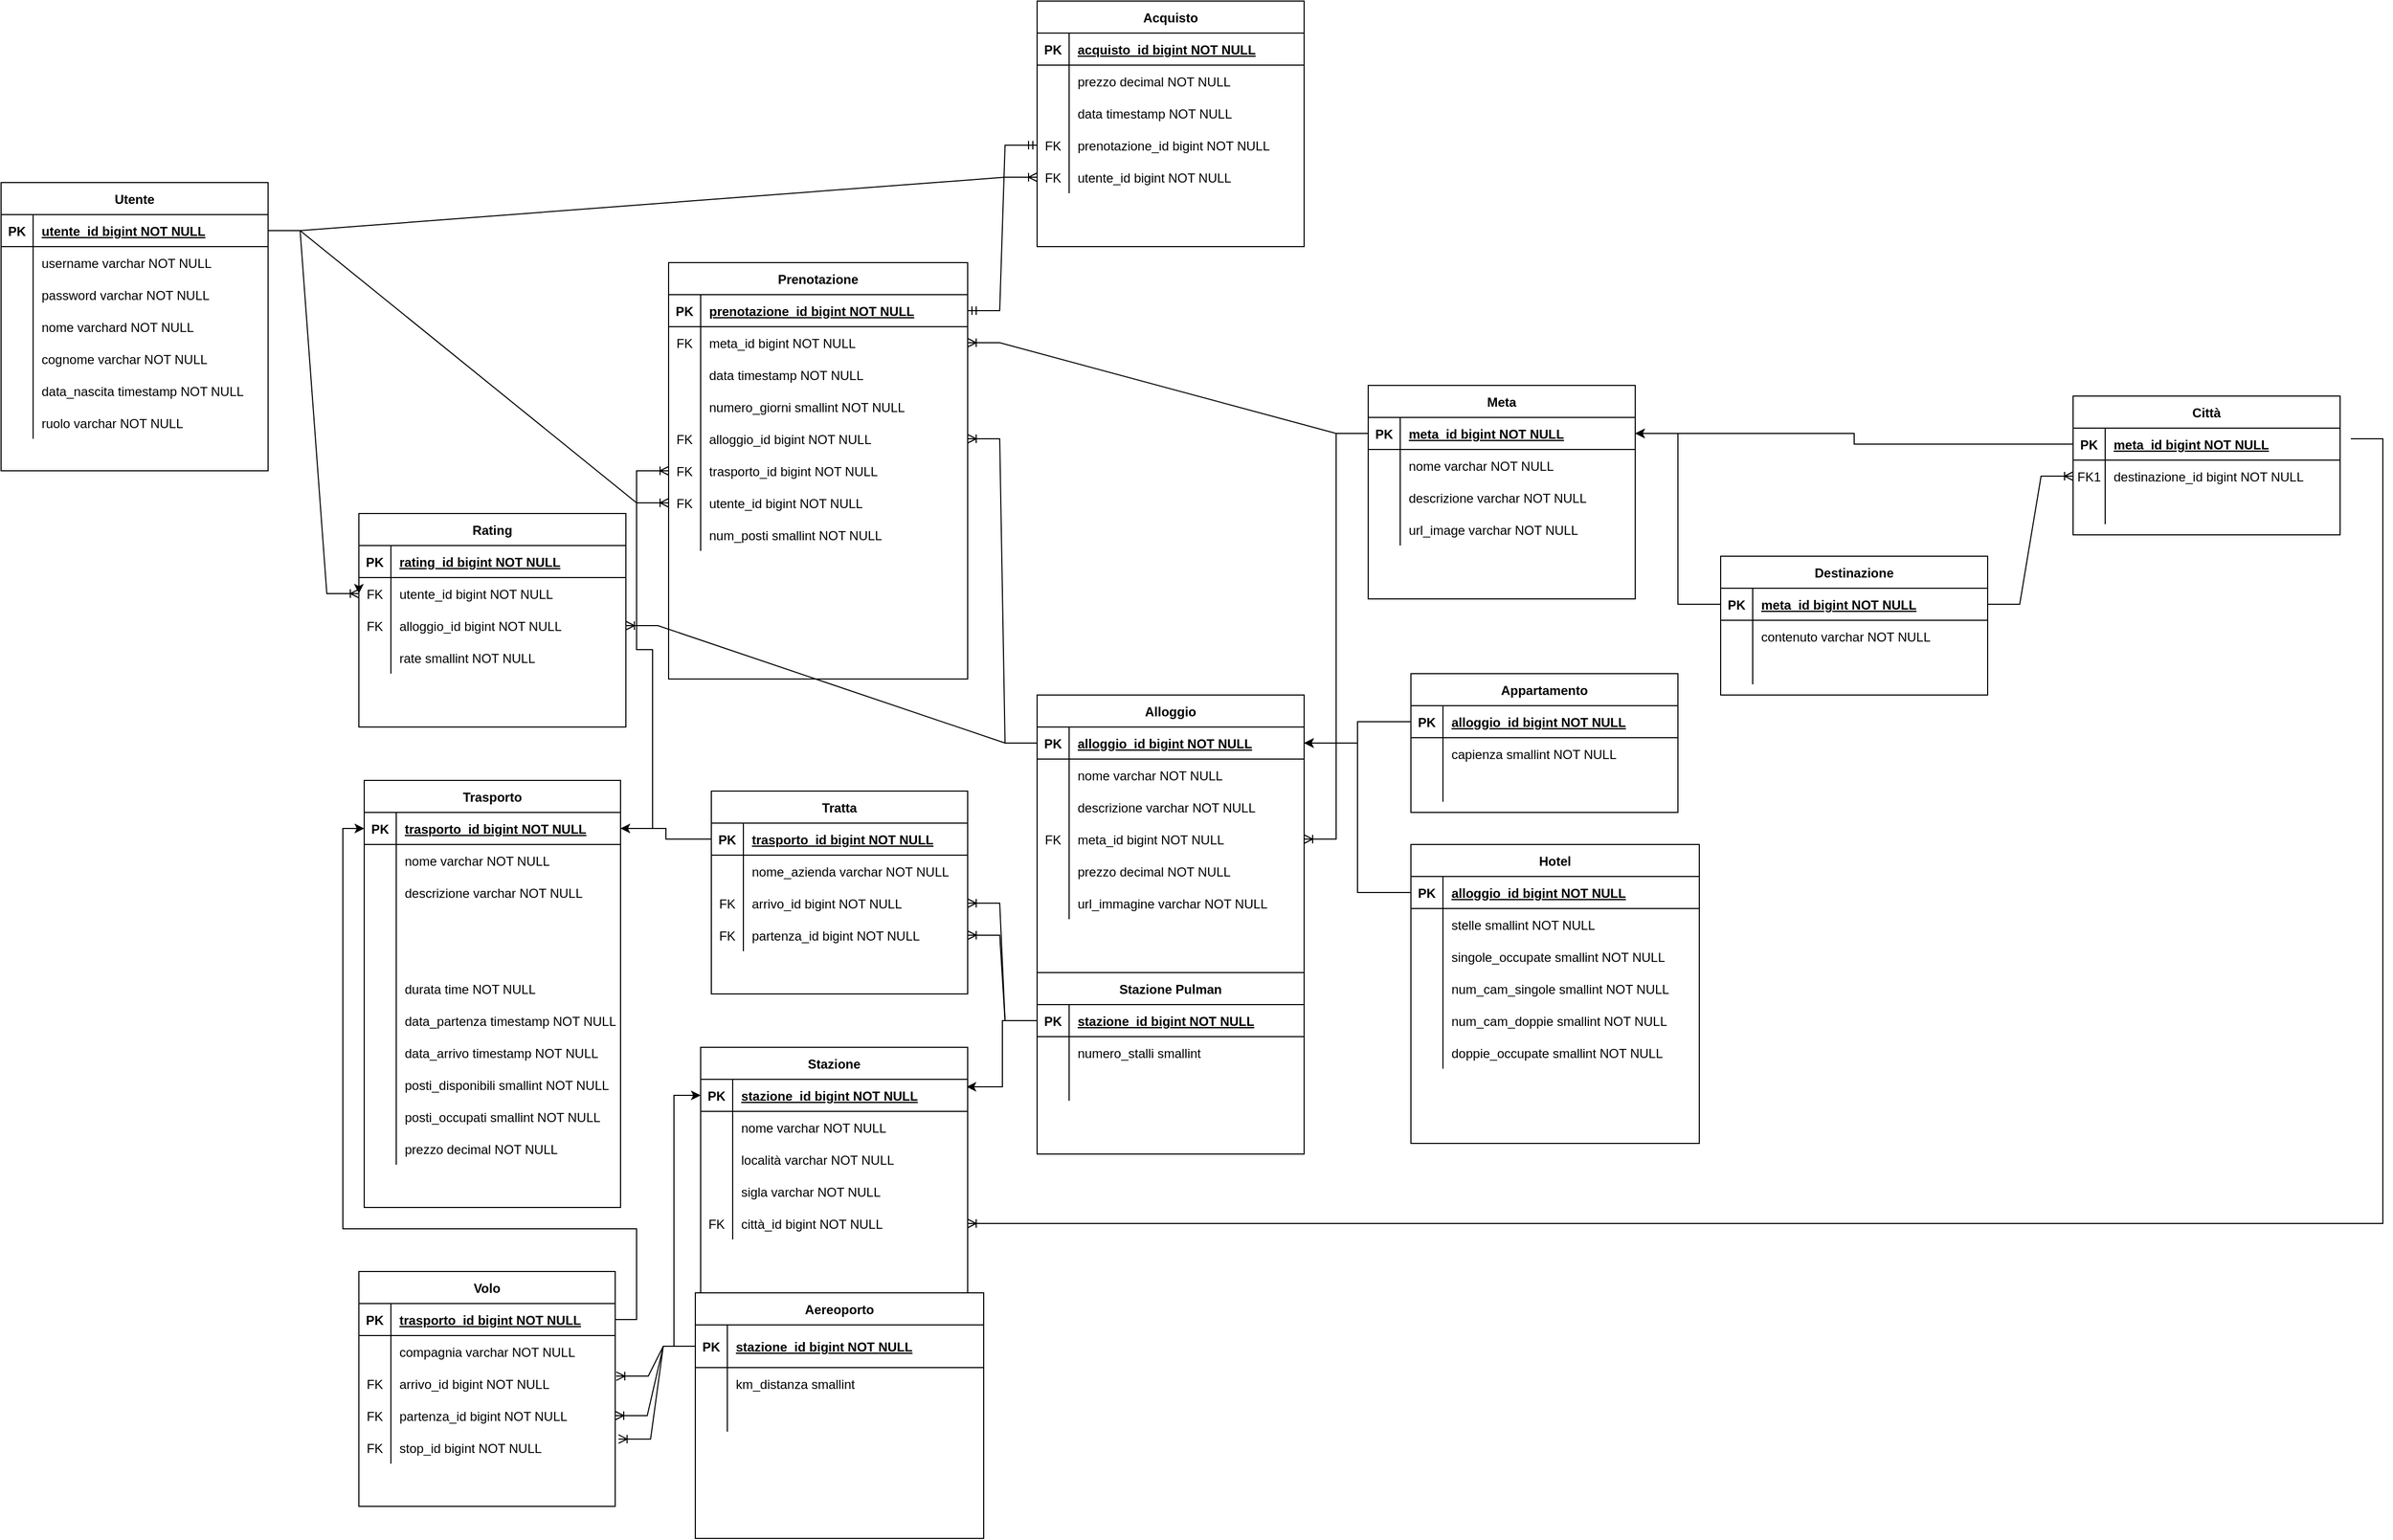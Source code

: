 <mxfile version="21.6.8" type="device">
  <diagram id="R2lEEEUBdFMjLlhIrx00" name="Page-1">
    <mxGraphModel dx="2814" dy="1853" grid="1" gridSize="10" guides="1" tooltips="1" connect="1" arrows="1" fold="1" page="1" pageScale="1" pageWidth="850" pageHeight="1100" math="0" shadow="0" extFonts="Permanent Marker^https://fonts.googleapis.com/css?family=Permanent+Marker">
      <root>
        <mxCell id="0" />
        <mxCell id="1" parent="0" />
        <mxCell id="geBlRGjvoYSfuPxcGfmz-247" style="edgeStyle=orthogonalEdgeStyle;rounded=0;orthogonalLoop=1;jettySize=auto;html=1;exitX=0;exitY=0.5;exitDx=0;exitDy=0;entryX=0;entryY=0.5;entryDx=0;entryDy=0;" edge="1" parent="1" source="geBlRGjvoYSfuPxcGfmz-225" target="geBlRGjvoYSfuPxcGfmz-228">
          <mxGeometry relative="1" as="geometry" />
        </mxCell>
        <mxCell id="C-vyLk0tnHw3VtMMgP7b-2" value="Città" style="shape=table;startSize=30;container=1;collapsible=1;childLayout=tableLayout;fixedRows=1;rowLines=0;fontStyle=1;align=center;resizeLast=1;" parent="1" vertex="1">
          <mxGeometry x="780" y="130" width="250" height="130" as="geometry" />
        </mxCell>
        <mxCell id="C-vyLk0tnHw3VtMMgP7b-3" value="" style="shape=partialRectangle;collapsible=0;dropTarget=0;pointerEvents=0;fillColor=none;points=[[0,0.5],[1,0.5]];portConstraint=eastwest;top=0;left=0;right=0;bottom=1;" parent="C-vyLk0tnHw3VtMMgP7b-2" vertex="1">
          <mxGeometry y="30" width="250" height="30" as="geometry" />
        </mxCell>
        <mxCell id="C-vyLk0tnHw3VtMMgP7b-4" value="PK" style="shape=partialRectangle;overflow=hidden;connectable=0;fillColor=none;top=0;left=0;bottom=0;right=0;fontStyle=1;" parent="C-vyLk0tnHw3VtMMgP7b-3" vertex="1">
          <mxGeometry width="30" height="30" as="geometry">
            <mxRectangle width="30" height="30" as="alternateBounds" />
          </mxGeometry>
        </mxCell>
        <mxCell id="C-vyLk0tnHw3VtMMgP7b-5" value="meta_id bigint NOT NULL " style="shape=partialRectangle;overflow=hidden;connectable=0;fillColor=none;top=0;left=0;bottom=0;right=0;align=left;spacingLeft=6;fontStyle=5;" parent="C-vyLk0tnHw3VtMMgP7b-3" vertex="1">
          <mxGeometry x="30" width="220" height="30" as="geometry">
            <mxRectangle width="220" height="30" as="alternateBounds" />
          </mxGeometry>
        </mxCell>
        <mxCell id="C-vyLk0tnHw3VtMMgP7b-6" value="" style="shape=partialRectangle;collapsible=0;dropTarget=0;pointerEvents=0;fillColor=none;points=[[0,0.5],[1,0.5]];portConstraint=eastwest;top=0;left=0;right=0;bottom=0;" parent="C-vyLk0tnHw3VtMMgP7b-2" vertex="1">
          <mxGeometry y="60" width="250" height="30" as="geometry" />
        </mxCell>
        <mxCell id="C-vyLk0tnHw3VtMMgP7b-7" value="FK1" style="shape=partialRectangle;overflow=hidden;connectable=0;fillColor=none;top=0;left=0;bottom=0;right=0;" parent="C-vyLk0tnHw3VtMMgP7b-6" vertex="1">
          <mxGeometry width="30" height="30" as="geometry">
            <mxRectangle width="30" height="30" as="alternateBounds" />
          </mxGeometry>
        </mxCell>
        <mxCell id="C-vyLk0tnHw3VtMMgP7b-8" value="destinazione_id bigint NOT NULL" style="shape=partialRectangle;overflow=hidden;connectable=0;fillColor=none;top=0;left=0;bottom=0;right=0;align=left;spacingLeft=6;" parent="C-vyLk0tnHw3VtMMgP7b-6" vertex="1">
          <mxGeometry x="30" width="220" height="30" as="geometry">
            <mxRectangle width="220" height="30" as="alternateBounds" />
          </mxGeometry>
        </mxCell>
        <mxCell id="C-vyLk0tnHw3VtMMgP7b-9" value="" style="shape=partialRectangle;collapsible=0;dropTarget=0;pointerEvents=0;fillColor=none;points=[[0,0.5],[1,0.5]];portConstraint=eastwest;top=0;left=0;right=0;bottom=0;" parent="C-vyLk0tnHw3VtMMgP7b-2" vertex="1">
          <mxGeometry y="90" width="250" height="30" as="geometry" />
        </mxCell>
        <mxCell id="C-vyLk0tnHw3VtMMgP7b-10" value="" style="shape=partialRectangle;overflow=hidden;connectable=0;fillColor=none;top=0;left=0;bottom=0;right=0;" parent="C-vyLk0tnHw3VtMMgP7b-9" vertex="1">
          <mxGeometry width="30" height="30" as="geometry">
            <mxRectangle width="30" height="30" as="alternateBounds" />
          </mxGeometry>
        </mxCell>
        <mxCell id="C-vyLk0tnHw3VtMMgP7b-11" value="" style="shape=partialRectangle;overflow=hidden;connectable=0;fillColor=none;top=0;left=0;bottom=0;right=0;align=left;spacingLeft=6;" parent="C-vyLk0tnHw3VtMMgP7b-9" vertex="1">
          <mxGeometry x="30" width="220" height="30" as="geometry">
            <mxRectangle width="220" height="30" as="alternateBounds" />
          </mxGeometry>
        </mxCell>
        <mxCell id="C-vyLk0tnHw3VtMMgP7b-13" value="Destinazione" style="shape=table;startSize=30;container=1;collapsible=1;childLayout=tableLayout;fixedRows=1;rowLines=0;fontStyle=1;align=center;resizeLast=1;" parent="1" vertex="1">
          <mxGeometry x="450" y="280" width="250" height="130" as="geometry" />
        </mxCell>
        <mxCell id="C-vyLk0tnHw3VtMMgP7b-14" value="" style="shape=partialRectangle;collapsible=0;dropTarget=0;pointerEvents=0;fillColor=none;points=[[0,0.5],[1,0.5]];portConstraint=eastwest;top=0;left=0;right=0;bottom=1;" parent="C-vyLk0tnHw3VtMMgP7b-13" vertex="1">
          <mxGeometry y="30" width="250" height="30" as="geometry" />
        </mxCell>
        <mxCell id="C-vyLk0tnHw3VtMMgP7b-15" value="PK" style="shape=partialRectangle;overflow=hidden;connectable=0;fillColor=none;top=0;left=0;bottom=0;right=0;fontStyle=1;" parent="C-vyLk0tnHw3VtMMgP7b-14" vertex="1">
          <mxGeometry width="30" height="30" as="geometry">
            <mxRectangle width="30" height="30" as="alternateBounds" />
          </mxGeometry>
        </mxCell>
        <mxCell id="C-vyLk0tnHw3VtMMgP7b-16" value="meta_id bigint NOT NULL " style="shape=partialRectangle;overflow=hidden;connectable=0;fillColor=none;top=0;left=0;bottom=0;right=0;align=left;spacingLeft=6;fontStyle=5;" parent="C-vyLk0tnHw3VtMMgP7b-14" vertex="1">
          <mxGeometry x="30" width="220" height="30" as="geometry">
            <mxRectangle width="220" height="30" as="alternateBounds" />
          </mxGeometry>
        </mxCell>
        <mxCell id="C-vyLk0tnHw3VtMMgP7b-17" value="" style="shape=partialRectangle;collapsible=0;dropTarget=0;pointerEvents=0;fillColor=none;points=[[0,0.5],[1,0.5]];portConstraint=eastwest;top=0;left=0;right=0;bottom=0;" parent="C-vyLk0tnHw3VtMMgP7b-13" vertex="1">
          <mxGeometry y="60" width="250" height="30" as="geometry" />
        </mxCell>
        <mxCell id="C-vyLk0tnHw3VtMMgP7b-18" value="" style="shape=partialRectangle;overflow=hidden;connectable=0;fillColor=none;top=0;left=0;bottom=0;right=0;" parent="C-vyLk0tnHw3VtMMgP7b-17" vertex="1">
          <mxGeometry width="30" height="30" as="geometry">
            <mxRectangle width="30" height="30" as="alternateBounds" />
          </mxGeometry>
        </mxCell>
        <mxCell id="C-vyLk0tnHw3VtMMgP7b-19" value="contenuto varchar NOT NULL" style="shape=partialRectangle;overflow=hidden;connectable=0;fillColor=none;top=0;left=0;bottom=0;right=0;align=left;spacingLeft=6;" parent="C-vyLk0tnHw3VtMMgP7b-17" vertex="1">
          <mxGeometry x="30" width="220" height="30" as="geometry">
            <mxRectangle width="220" height="30" as="alternateBounds" />
          </mxGeometry>
        </mxCell>
        <mxCell id="C-vyLk0tnHw3VtMMgP7b-20" value="" style="shape=partialRectangle;collapsible=0;dropTarget=0;pointerEvents=0;fillColor=none;points=[[0,0.5],[1,0.5]];portConstraint=eastwest;top=0;left=0;right=0;bottom=0;" parent="C-vyLk0tnHw3VtMMgP7b-13" vertex="1">
          <mxGeometry y="90" width="250" height="30" as="geometry" />
        </mxCell>
        <mxCell id="C-vyLk0tnHw3VtMMgP7b-21" value="" style="shape=partialRectangle;overflow=hidden;connectable=0;fillColor=none;top=0;left=0;bottom=0;right=0;" parent="C-vyLk0tnHw3VtMMgP7b-20" vertex="1">
          <mxGeometry width="30" height="30" as="geometry">
            <mxRectangle width="30" height="30" as="alternateBounds" />
          </mxGeometry>
        </mxCell>
        <mxCell id="C-vyLk0tnHw3VtMMgP7b-22" value="" style="shape=partialRectangle;overflow=hidden;connectable=0;fillColor=none;top=0;left=0;bottom=0;right=0;align=left;spacingLeft=6;" parent="C-vyLk0tnHw3VtMMgP7b-20" vertex="1">
          <mxGeometry x="30" width="220" height="30" as="geometry">
            <mxRectangle width="220" height="30" as="alternateBounds" />
          </mxGeometry>
        </mxCell>
        <mxCell id="C-vyLk0tnHw3VtMMgP7b-23" value="Meta" style="shape=table;startSize=30;container=1;collapsible=1;childLayout=tableLayout;fixedRows=1;rowLines=0;fontStyle=1;align=center;resizeLast=1;" parent="1" vertex="1">
          <mxGeometry x="120" y="120" width="250" height="200" as="geometry" />
        </mxCell>
        <mxCell id="C-vyLk0tnHw3VtMMgP7b-24" value="" style="shape=partialRectangle;collapsible=0;dropTarget=0;pointerEvents=0;fillColor=none;points=[[0,0.5],[1,0.5]];portConstraint=eastwest;top=0;left=0;right=0;bottom=1;" parent="C-vyLk0tnHw3VtMMgP7b-23" vertex="1">
          <mxGeometry y="30" width="250" height="30" as="geometry" />
        </mxCell>
        <mxCell id="C-vyLk0tnHw3VtMMgP7b-25" value="PK" style="shape=partialRectangle;overflow=hidden;connectable=0;fillColor=none;top=0;left=0;bottom=0;right=0;fontStyle=1;" parent="C-vyLk0tnHw3VtMMgP7b-24" vertex="1">
          <mxGeometry width="30" height="30" as="geometry">
            <mxRectangle width="30" height="30" as="alternateBounds" />
          </mxGeometry>
        </mxCell>
        <mxCell id="C-vyLk0tnHw3VtMMgP7b-26" value="meta_id bigint NOT NULL " style="shape=partialRectangle;overflow=hidden;connectable=0;fillColor=none;top=0;left=0;bottom=0;right=0;align=left;spacingLeft=6;fontStyle=5;" parent="C-vyLk0tnHw3VtMMgP7b-24" vertex="1">
          <mxGeometry x="30" width="220" height="30" as="geometry">
            <mxRectangle width="220" height="30" as="alternateBounds" />
          </mxGeometry>
        </mxCell>
        <mxCell id="C-vyLk0tnHw3VtMMgP7b-27" value="" style="shape=partialRectangle;collapsible=0;dropTarget=0;pointerEvents=0;fillColor=none;points=[[0,0.5],[1,0.5]];portConstraint=eastwest;top=0;left=0;right=0;bottom=0;" parent="C-vyLk0tnHw3VtMMgP7b-23" vertex="1">
          <mxGeometry y="60" width="250" height="30" as="geometry" />
        </mxCell>
        <mxCell id="C-vyLk0tnHw3VtMMgP7b-28" value="" style="shape=partialRectangle;overflow=hidden;connectable=0;fillColor=none;top=0;left=0;bottom=0;right=0;" parent="C-vyLk0tnHw3VtMMgP7b-27" vertex="1">
          <mxGeometry width="30" height="30" as="geometry">
            <mxRectangle width="30" height="30" as="alternateBounds" />
          </mxGeometry>
        </mxCell>
        <mxCell id="C-vyLk0tnHw3VtMMgP7b-29" value="nome varchar NOT NULL" style="shape=partialRectangle;overflow=hidden;connectable=0;fillColor=none;top=0;left=0;bottom=0;right=0;align=left;spacingLeft=6;" parent="C-vyLk0tnHw3VtMMgP7b-27" vertex="1">
          <mxGeometry x="30" width="220" height="30" as="geometry">
            <mxRectangle width="220" height="30" as="alternateBounds" />
          </mxGeometry>
        </mxCell>
        <mxCell id="geBlRGjvoYSfuPxcGfmz-43" value="" style="shape=partialRectangle;collapsible=0;dropTarget=0;pointerEvents=0;fillColor=none;points=[[0,0.5],[1,0.5]];portConstraint=eastwest;top=0;left=0;right=0;bottom=0;" vertex="1" parent="C-vyLk0tnHw3VtMMgP7b-23">
          <mxGeometry y="90" width="250" height="30" as="geometry" />
        </mxCell>
        <mxCell id="geBlRGjvoYSfuPxcGfmz-44" value="" style="shape=partialRectangle;overflow=hidden;connectable=0;fillColor=none;top=0;left=0;bottom=0;right=0;" vertex="1" parent="geBlRGjvoYSfuPxcGfmz-43">
          <mxGeometry width="30" height="30" as="geometry">
            <mxRectangle width="30" height="30" as="alternateBounds" />
          </mxGeometry>
        </mxCell>
        <mxCell id="geBlRGjvoYSfuPxcGfmz-45" value="descrizione varchar NOT NULL" style="shape=partialRectangle;overflow=hidden;connectable=0;fillColor=none;top=0;left=0;bottom=0;right=0;align=left;spacingLeft=6;" vertex="1" parent="geBlRGjvoYSfuPxcGfmz-43">
          <mxGeometry x="30" width="220" height="30" as="geometry">
            <mxRectangle width="220" height="30" as="alternateBounds" />
          </mxGeometry>
        </mxCell>
        <mxCell id="geBlRGjvoYSfuPxcGfmz-259" value="" style="shape=partialRectangle;collapsible=0;dropTarget=0;pointerEvents=0;fillColor=none;points=[[0,0.5],[1,0.5]];portConstraint=eastwest;top=0;left=0;right=0;bottom=0;" vertex="1" parent="C-vyLk0tnHw3VtMMgP7b-23">
          <mxGeometry y="120" width="250" height="30" as="geometry" />
        </mxCell>
        <mxCell id="geBlRGjvoYSfuPxcGfmz-260" value="" style="shape=partialRectangle;overflow=hidden;connectable=0;fillColor=none;top=0;left=0;bottom=0;right=0;" vertex="1" parent="geBlRGjvoYSfuPxcGfmz-259">
          <mxGeometry width="30" height="30" as="geometry">
            <mxRectangle width="30" height="30" as="alternateBounds" />
          </mxGeometry>
        </mxCell>
        <mxCell id="geBlRGjvoYSfuPxcGfmz-261" value="url_image varchar NOT NULL" style="shape=partialRectangle;overflow=hidden;connectable=0;fillColor=none;top=0;left=0;bottom=0;right=0;align=left;spacingLeft=6;" vertex="1" parent="geBlRGjvoYSfuPxcGfmz-259">
          <mxGeometry x="30" width="220" height="30" as="geometry">
            <mxRectangle width="220" height="30" as="alternateBounds" />
          </mxGeometry>
        </mxCell>
        <mxCell id="geBlRGjvoYSfuPxcGfmz-1" style="edgeStyle=orthogonalEdgeStyle;rounded=0;orthogonalLoop=1;jettySize=auto;html=1;exitX=0;exitY=0.5;exitDx=0;exitDy=0;entryX=1;entryY=0.5;entryDx=0;entryDy=0;" edge="1" parent="1" source="C-vyLk0tnHw3VtMMgP7b-3" target="C-vyLk0tnHw3VtMMgP7b-24">
          <mxGeometry relative="1" as="geometry" />
        </mxCell>
        <mxCell id="geBlRGjvoYSfuPxcGfmz-2" style="edgeStyle=orthogonalEdgeStyle;rounded=0;orthogonalLoop=1;jettySize=auto;html=1;" edge="1" parent="1" source="C-vyLk0tnHw3VtMMgP7b-14" target="C-vyLk0tnHw3VtMMgP7b-24">
          <mxGeometry relative="1" as="geometry">
            <mxPoint x="70" y="160" as="targetPoint" />
          </mxGeometry>
        </mxCell>
        <mxCell id="geBlRGjvoYSfuPxcGfmz-13" value="Utente" style="shape=table;startSize=30;container=1;collapsible=1;childLayout=tableLayout;fixedRows=1;rowLines=0;fontStyle=1;align=center;resizeLast=1;" vertex="1" parent="1">
          <mxGeometry x="-1160" y="-70" width="250" height="270" as="geometry" />
        </mxCell>
        <mxCell id="geBlRGjvoYSfuPxcGfmz-14" value="" style="shape=partialRectangle;collapsible=0;dropTarget=0;pointerEvents=0;fillColor=none;points=[[0,0.5],[1,0.5]];portConstraint=eastwest;top=0;left=0;right=0;bottom=1;" vertex="1" parent="geBlRGjvoYSfuPxcGfmz-13">
          <mxGeometry y="30" width="250" height="30" as="geometry" />
        </mxCell>
        <mxCell id="geBlRGjvoYSfuPxcGfmz-15" value="PK" style="shape=partialRectangle;overflow=hidden;connectable=0;fillColor=none;top=0;left=0;bottom=0;right=0;fontStyle=1;" vertex="1" parent="geBlRGjvoYSfuPxcGfmz-14">
          <mxGeometry width="30" height="30" as="geometry">
            <mxRectangle width="30" height="30" as="alternateBounds" />
          </mxGeometry>
        </mxCell>
        <mxCell id="geBlRGjvoYSfuPxcGfmz-16" value="utente_id bigint NOT NULL " style="shape=partialRectangle;overflow=hidden;connectable=0;fillColor=none;top=0;left=0;bottom=0;right=0;align=left;spacingLeft=6;fontStyle=5;" vertex="1" parent="geBlRGjvoYSfuPxcGfmz-14">
          <mxGeometry x="30" width="220" height="30" as="geometry">
            <mxRectangle width="220" height="30" as="alternateBounds" />
          </mxGeometry>
        </mxCell>
        <mxCell id="geBlRGjvoYSfuPxcGfmz-17" value="" style="shape=partialRectangle;collapsible=0;dropTarget=0;pointerEvents=0;fillColor=none;points=[[0,0.5],[1,0.5]];portConstraint=eastwest;top=0;left=0;right=0;bottom=0;" vertex="1" parent="geBlRGjvoYSfuPxcGfmz-13">
          <mxGeometry y="60" width="250" height="30" as="geometry" />
        </mxCell>
        <mxCell id="geBlRGjvoYSfuPxcGfmz-18" value="" style="shape=partialRectangle;overflow=hidden;connectable=0;fillColor=none;top=0;left=0;bottom=0;right=0;" vertex="1" parent="geBlRGjvoYSfuPxcGfmz-17">
          <mxGeometry width="30" height="30" as="geometry">
            <mxRectangle width="30" height="30" as="alternateBounds" />
          </mxGeometry>
        </mxCell>
        <mxCell id="geBlRGjvoYSfuPxcGfmz-19" value="username varchar NOT NULL" style="shape=partialRectangle;overflow=hidden;connectable=0;fillColor=none;top=0;left=0;bottom=0;right=0;align=left;spacingLeft=6;" vertex="1" parent="geBlRGjvoYSfuPxcGfmz-17">
          <mxGeometry x="30" width="220" height="30" as="geometry">
            <mxRectangle width="220" height="30" as="alternateBounds" />
          </mxGeometry>
        </mxCell>
        <mxCell id="geBlRGjvoYSfuPxcGfmz-20" value="" style="shape=partialRectangle;collapsible=0;dropTarget=0;pointerEvents=0;fillColor=none;points=[[0,0.5],[1,0.5]];portConstraint=eastwest;top=0;left=0;right=0;bottom=0;" vertex="1" parent="geBlRGjvoYSfuPxcGfmz-13">
          <mxGeometry y="90" width="250" height="30" as="geometry" />
        </mxCell>
        <mxCell id="geBlRGjvoYSfuPxcGfmz-21" value="" style="shape=partialRectangle;overflow=hidden;connectable=0;fillColor=none;top=0;left=0;bottom=0;right=0;" vertex="1" parent="geBlRGjvoYSfuPxcGfmz-20">
          <mxGeometry width="30" height="30" as="geometry">
            <mxRectangle width="30" height="30" as="alternateBounds" />
          </mxGeometry>
        </mxCell>
        <mxCell id="geBlRGjvoYSfuPxcGfmz-22" value="password varchar NOT NULL" style="shape=partialRectangle;overflow=hidden;connectable=0;fillColor=none;top=0;left=0;bottom=0;right=0;align=left;spacingLeft=6;" vertex="1" parent="geBlRGjvoYSfuPxcGfmz-20">
          <mxGeometry x="30" width="220" height="30" as="geometry">
            <mxRectangle width="220" height="30" as="alternateBounds" />
          </mxGeometry>
        </mxCell>
        <mxCell id="geBlRGjvoYSfuPxcGfmz-23" value="" style="shape=partialRectangle;collapsible=0;dropTarget=0;pointerEvents=0;fillColor=none;points=[[0,0.5],[1,0.5]];portConstraint=eastwest;top=0;left=0;right=0;bottom=0;" vertex="1" parent="geBlRGjvoYSfuPxcGfmz-13">
          <mxGeometry y="120" width="250" height="30" as="geometry" />
        </mxCell>
        <mxCell id="geBlRGjvoYSfuPxcGfmz-24" value="" style="shape=partialRectangle;overflow=hidden;connectable=0;fillColor=none;top=0;left=0;bottom=0;right=0;" vertex="1" parent="geBlRGjvoYSfuPxcGfmz-23">
          <mxGeometry width="30" height="30" as="geometry">
            <mxRectangle width="30" height="30" as="alternateBounds" />
          </mxGeometry>
        </mxCell>
        <mxCell id="geBlRGjvoYSfuPxcGfmz-25" value="nome varchard NOT NULL" style="shape=partialRectangle;overflow=hidden;connectable=0;fillColor=none;top=0;left=0;bottom=0;right=0;align=left;spacingLeft=6;" vertex="1" parent="geBlRGjvoYSfuPxcGfmz-23">
          <mxGeometry x="30" width="220" height="30" as="geometry">
            <mxRectangle width="220" height="30" as="alternateBounds" />
          </mxGeometry>
        </mxCell>
        <mxCell id="geBlRGjvoYSfuPxcGfmz-26" value="" style="shape=partialRectangle;collapsible=0;dropTarget=0;pointerEvents=0;fillColor=none;points=[[0,0.5],[1,0.5]];portConstraint=eastwest;top=0;left=0;right=0;bottom=0;" vertex="1" parent="geBlRGjvoYSfuPxcGfmz-13">
          <mxGeometry y="150" width="250" height="30" as="geometry" />
        </mxCell>
        <mxCell id="geBlRGjvoYSfuPxcGfmz-27" value="" style="shape=partialRectangle;overflow=hidden;connectable=0;fillColor=none;top=0;left=0;bottom=0;right=0;" vertex="1" parent="geBlRGjvoYSfuPxcGfmz-26">
          <mxGeometry width="30" height="30" as="geometry">
            <mxRectangle width="30" height="30" as="alternateBounds" />
          </mxGeometry>
        </mxCell>
        <mxCell id="geBlRGjvoYSfuPxcGfmz-28" value="cognome varchar NOT NULL" style="shape=partialRectangle;overflow=hidden;connectable=0;fillColor=none;top=0;left=0;bottom=0;right=0;align=left;spacingLeft=6;" vertex="1" parent="geBlRGjvoYSfuPxcGfmz-26">
          <mxGeometry x="30" width="220" height="30" as="geometry">
            <mxRectangle width="220" height="30" as="alternateBounds" />
          </mxGeometry>
        </mxCell>
        <mxCell id="geBlRGjvoYSfuPxcGfmz-29" value="" style="shape=partialRectangle;collapsible=0;dropTarget=0;pointerEvents=0;fillColor=none;points=[[0,0.5],[1,0.5]];portConstraint=eastwest;top=0;left=0;right=0;bottom=0;" vertex="1" parent="geBlRGjvoYSfuPxcGfmz-13">
          <mxGeometry y="180" width="250" height="30" as="geometry" />
        </mxCell>
        <mxCell id="geBlRGjvoYSfuPxcGfmz-30" value="" style="shape=partialRectangle;overflow=hidden;connectable=0;fillColor=none;top=0;left=0;bottom=0;right=0;" vertex="1" parent="geBlRGjvoYSfuPxcGfmz-29">
          <mxGeometry width="30" height="30" as="geometry">
            <mxRectangle width="30" height="30" as="alternateBounds" />
          </mxGeometry>
        </mxCell>
        <mxCell id="geBlRGjvoYSfuPxcGfmz-31" value="data_nascita timestamp NOT NULL" style="shape=partialRectangle;overflow=hidden;connectable=0;fillColor=none;top=0;left=0;bottom=0;right=0;align=left;spacingLeft=6;" vertex="1" parent="geBlRGjvoYSfuPxcGfmz-29">
          <mxGeometry x="30" width="220" height="30" as="geometry">
            <mxRectangle width="220" height="30" as="alternateBounds" />
          </mxGeometry>
        </mxCell>
        <mxCell id="geBlRGjvoYSfuPxcGfmz-39" value="" style="shape=partialRectangle;collapsible=0;dropTarget=0;pointerEvents=0;fillColor=none;points=[[0,0.5],[1,0.5]];portConstraint=eastwest;top=0;left=0;right=0;bottom=0;" vertex="1" parent="geBlRGjvoYSfuPxcGfmz-13">
          <mxGeometry y="210" width="250" height="30" as="geometry" />
        </mxCell>
        <mxCell id="geBlRGjvoYSfuPxcGfmz-40" value="" style="shape=partialRectangle;overflow=hidden;connectable=0;fillColor=none;top=0;left=0;bottom=0;right=0;" vertex="1" parent="geBlRGjvoYSfuPxcGfmz-39">
          <mxGeometry width="30" height="30" as="geometry">
            <mxRectangle width="30" height="30" as="alternateBounds" />
          </mxGeometry>
        </mxCell>
        <mxCell id="geBlRGjvoYSfuPxcGfmz-41" value="ruolo varchar NOT NULL" style="shape=partialRectangle;overflow=hidden;connectable=0;fillColor=none;top=0;left=0;bottom=0;right=0;align=left;spacingLeft=6;" vertex="1" parent="geBlRGjvoYSfuPxcGfmz-39">
          <mxGeometry x="30" width="220" height="30" as="geometry">
            <mxRectangle width="220" height="30" as="alternateBounds" />
          </mxGeometry>
        </mxCell>
        <mxCell id="geBlRGjvoYSfuPxcGfmz-32" value="Prenotazione" style="shape=table;startSize=30;container=1;collapsible=1;childLayout=tableLayout;fixedRows=1;rowLines=0;fontStyle=1;align=center;resizeLast=1;" vertex="1" parent="1">
          <mxGeometry x="-535" y="5" width="280" height="390" as="geometry" />
        </mxCell>
        <mxCell id="geBlRGjvoYSfuPxcGfmz-33" value="" style="shape=partialRectangle;collapsible=0;dropTarget=0;pointerEvents=0;fillColor=none;points=[[0,0.5],[1,0.5]];portConstraint=eastwest;top=0;left=0;right=0;bottom=1;" vertex="1" parent="geBlRGjvoYSfuPxcGfmz-32">
          <mxGeometry y="30" width="280" height="30" as="geometry" />
        </mxCell>
        <mxCell id="geBlRGjvoYSfuPxcGfmz-34" value="PK" style="shape=partialRectangle;overflow=hidden;connectable=0;fillColor=none;top=0;left=0;bottom=0;right=0;fontStyle=1;" vertex="1" parent="geBlRGjvoYSfuPxcGfmz-33">
          <mxGeometry width="30" height="30" as="geometry">
            <mxRectangle width="30" height="30" as="alternateBounds" />
          </mxGeometry>
        </mxCell>
        <mxCell id="geBlRGjvoYSfuPxcGfmz-35" value="prenotazione_id bigint NOT NULL " style="shape=partialRectangle;overflow=hidden;connectable=0;fillColor=none;top=0;left=0;bottom=0;right=0;align=left;spacingLeft=6;fontStyle=5;" vertex="1" parent="geBlRGjvoYSfuPxcGfmz-33">
          <mxGeometry x="30" width="250" height="30" as="geometry">
            <mxRectangle width="250" height="30" as="alternateBounds" />
          </mxGeometry>
        </mxCell>
        <mxCell id="geBlRGjvoYSfuPxcGfmz-36" value="" style="shape=partialRectangle;collapsible=0;dropTarget=0;pointerEvents=0;fillColor=none;points=[[0,0.5],[1,0.5]];portConstraint=eastwest;top=0;left=0;right=0;bottom=0;" vertex="1" parent="geBlRGjvoYSfuPxcGfmz-32">
          <mxGeometry y="60" width="280" height="30" as="geometry" />
        </mxCell>
        <mxCell id="geBlRGjvoYSfuPxcGfmz-37" value="FK" style="shape=partialRectangle;overflow=hidden;connectable=0;fillColor=none;top=0;left=0;bottom=0;right=0;" vertex="1" parent="geBlRGjvoYSfuPxcGfmz-36">
          <mxGeometry width="30" height="30" as="geometry">
            <mxRectangle width="30" height="30" as="alternateBounds" />
          </mxGeometry>
        </mxCell>
        <mxCell id="geBlRGjvoYSfuPxcGfmz-38" value="meta_id bigint NOT NULL" style="shape=partialRectangle;overflow=hidden;connectable=0;fillColor=none;top=0;left=0;bottom=0;right=0;align=left;spacingLeft=6;" vertex="1" parent="geBlRGjvoYSfuPxcGfmz-36">
          <mxGeometry x="30" width="250" height="30" as="geometry">
            <mxRectangle width="250" height="30" as="alternateBounds" />
          </mxGeometry>
        </mxCell>
        <mxCell id="geBlRGjvoYSfuPxcGfmz-47" value="" style="shape=partialRectangle;collapsible=0;dropTarget=0;pointerEvents=0;fillColor=none;points=[[0,0.5],[1,0.5]];portConstraint=eastwest;top=0;left=0;right=0;bottom=0;" vertex="1" parent="geBlRGjvoYSfuPxcGfmz-32">
          <mxGeometry y="90" width="280" height="30" as="geometry" />
        </mxCell>
        <mxCell id="geBlRGjvoYSfuPxcGfmz-48" value="" style="shape=partialRectangle;overflow=hidden;connectable=0;fillColor=none;top=0;left=0;bottom=0;right=0;" vertex="1" parent="geBlRGjvoYSfuPxcGfmz-47">
          <mxGeometry width="30" height="30" as="geometry">
            <mxRectangle width="30" height="30" as="alternateBounds" />
          </mxGeometry>
        </mxCell>
        <mxCell id="geBlRGjvoYSfuPxcGfmz-49" value="data timestamp NOT NULL" style="shape=partialRectangle;overflow=hidden;connectable=0;fillColor=none;top=0;left=0;bottom=0;right=0;align=left;spacingLeft=6;" vertex="1" parent="geBlRGjvoYSfuPxcGfmz-47">
          <mxGeometry x="30" width="250" height="30" as="geometry">
            <mxRectangle width="250" height="30" as="alternateBounds" />
          </mxGeometry>
        </mxCell>
        <mxCell id="geBlRGjvoYSfuPxcGfmz-50" value="" style="shape=partialRectangle;collapsible=0;dropTarget=0;pointerEvents=0;fillColor=none;points=[[0,0.5],[1,0.5]];portConstraint=eastwest;top=0;left=0;right=0;bottom=0;" vertex="1" parent="geBlRGjvoYSfuPxcGfmz-32">
          <mxGeometry y="120" width="280" height="30" as="geometry" />
        </mxCell>
        <mxCell id="geBlRGjvoYSfuPxcGfmz-51" value="" style="shape=partialRectangle;overflow=hidden;connectable=0;fillColor=none;top=0;left=0;bottom=0;right=0;" vertex="1" parent="geBlRGjvoYSfuPxcGfmz-50">
          <mxGeometry width="30" height="30" as="geometry">
            <mxRectangle width="30" height="30" as="alternateBounds" />
          </mxGeometry>
        </mxCell>
        <mxCell id="geBlRGjvoYSfuPxcGfmz-52" value="numero_giorni smallint NOT NULL" style="shape=partialRectangle;overflow=hidden;connectable=0;fillColor=none;top=0;left=0;bottom=0;right=0;align=left;spacingLeft=6;" vertex="1" parent="geBlRGjvoYSfuPxcGfmz-50">
          <mxGeometry x="30" width="250" height="30" as="geometry">
            <mxRectangle width="250" height="30" as="alternateBounds" />
          </mxGeometry>
        </mxCell>
        <mxCell id="geBlRGjvoYSfuPxcGfmz-89" value="" style="shape=partialRectangle;collapsible=0;dropTarget=0;pointerEvents=0;fillColor=none;points=[[0,0.5],[1,0.5]];portConstraint=eastwest;top=0;left=0;right=0;bottom=0;" vertex="1" parent="geBlRGjvoYSfuPxcGfmz-32">
          <mxGeometry y="150" width="280" height="30" as="geometry" />
        </mxCell>
        <mxCell id="geBlRGjvoYSfuPxcGfmz-90" value="FK" style="shape=partialRectangle;overflow=hidden;connectable=0;fillColor=none;top=0;left=0;bottom=0;right=0;" vertex="1" parent="geBlRGjvoYSfuPxcGfmz-89">
          <mxGeometry width="30" height="30" as="geometry">
            <mxRectangle width="30" height="30" as="alternateBounds" />
          </mxGeometry>
        </mxCell>
        <mxCell id="geBlRGjvoYSfuPxcGfmz-91" value="alloggio_id bigint NOT NULL" style="shape=partialRectangle;overflow=hidden;connectable=0;fillColor=none;top=0;left=0;bottom=0;right=0;align=left;spacingLeft=6;" vertex="1" parent="geBlRGjvoYSfuPxcGfmz-89">
          <mxGeometry x="30" width="250" height="30" as="geometry">
            <mxRectangle width="250" height="30" as="alternateBounds" />
          </mxGeometry>
        </mxCell>
        <mxCell id="geBlRGjvoYSfuPxcGfmz-167" value="" style="shape=partialRectangle;collapsible=0;dropTarget=0;pointerEvents=0;fillColor=none;points=[[0,0.5],[1,0.5]];portConstraint=eastwest;top=0;left=0;right=0;bottom=0;" vertex="1" parent="geBlRGjvoYSfuPxcGfmz-32">
          <mxGeometry y="180" width="280" height="30" as="geometry" />
        </mxCell>
        <mxCell id="geBlRGjvoYSfuPxcGfmz-168" value="FK" style="shape=partialRectangle;overflow=hidden;connectable=0;fillColor=none;top=0;left=0;bottom=0;right=0;" vertex="1" parent="geBlRGjvoYSfuPxcGfmz-167">
          <mxGeometry width="30" height="30" as="geometry">
            <mxRectangle width="30" height="30" as="alternateBounds" />
          </mxGeometry>
        </mxCell>
        <mxCell id="geBlRGjvoYSfuPxcGfmz-169" value="trasporto_id bigint NOT NULL" style="shape=partialRectangle;overflow=hidden;connectable=0;fillColor=none;top=0;left=0;bottom=0;right=0;align=left;spacingLeft=6;" vertex="1" parent="geBlRGjvoYSfuPxcGfmz-167">
          <mxGeometry x="30" width="250" height="30" as="geometry">
            <mxRectangle width="250" height="30" as="alternateBounds" />
          </mxGeometry>
        </mxCell>
        <mxCell id="geBlRGjvoYSfuPxcGfmz-239" value="" style="shape=partialRectangle;collapsible=0;dropTarget=0;pointerEvents=0;fillColor=none;points=[[0,0.5],[1,0.5]];portConstraint=eastwest;top=0;left=0;right=0;bottom=0;" vertex="1" parent="geBlRGjvoYSfuPxcGfmz-32">
          <mxGeometry y="210" width="280" height="30" as="geometry" />
        </mxCell>
        <mxCell id="geBlRGjvoYSfuPxcGfmz-240" value="FK" style="shape=partialRectangle;overflow=hidden;connectable=0;fillColor=none;top=0;left=0;bottom=0;right=0;" vertex="1" parent="geBlRGjvoYSfuPxcGfmz-239">
          <mxGeometry width="30" height="30" as="geometry">
            <mxRectangle width="30" height="30" as="alternateBounds" />
          </mxGeometry>
        </mxCell>
        <mxCell id="geBlRGjvoYSfuPxcGfmz-241" value="utente_id bigint NOT NULL" style="shape=partialRectangle;overflow=hidden;connectable=0;fillColor=none;top=0;left=0;bottom=0;right=0;align=left;spacingLeft=6;" vertex="1" parent="geBlRGjvoYSfuPxcGfmz-239">
          <mxGeometry x="30" width="250" height="30" as="geometry">
            <mxRectangle width="250" height="30" as="alternateBounds" />
          </mxGeometry>
        </mxCell>
        <mxCell id="geBlRGjvoYSfuPxcGfmz-271" value="" style="shape=partialRectangle;collapsible=0;dropTarget=0;pointerEvents=0;fillColor=none;points=[[0,0.5],[1,0.5]];portConstraint=eastwest;top=0;left=0;right=0;bottom=0;" vertex="1" parent="geBlRGjvoYSfuPxcGfmz-32">
          <mxGeometry y="240" width="280" height="30" as="geometry" />
        </mxCell>
        <mxCell id="geBlRGjvoYSfuPxcGfmz-272" value="" style="shape=partialRectangle;overflow=hidden;connectable=0;fillColor=none;top=0;left=0;bottom=0;right=0;" vertex="1" parent="geBlRGjvoYSfuPxcGfmz-271">
          <mxGeometry width="30" height="30" as="geometry">
            <mxRectangle width="30" height="30" as="alternateBounds" />
          </mxGeometry>
        </mxCell>
        <mxCell id="geBlRGjvoYSfuPxcGfmz-273" value="num_posti smallint NOT NULL" style="shape=partialRectangle;overflow=hidden;connectable=0;fillColor=none;top=0;left=0;bottom=0;right=0;align=left;spacingLeft=6;" vertex="1" parent="geBlRGjvoYSfuPxcGfmz-271">
          <mxGeometry x="30" width="250" height="30" as="geometry">
            <mxRectangle width="250" height="30" as="alternateBounds" />
          </mxGeometry>
        </mxCell>
        <mxCell id="geBlRGjvoYSfuPxcGfmz-42" value="" style="edgeStyle=entityRelationEdgeStyle;fontSize=12;html=1;endArrow=ERoneToMany;rounded=0;entryX=0;entryY=0.5;entryDx=0;entryDy=0;exitX=1;exitY=0.5;exitDx=0;exitDy=0;" edge="1" parent="1" source="C-vyLk0tnHw3VtMMgP7b-14" target="C-vyLk0tnHw3VtMMgP7b-6">
          <mxGeometry width="100" height="100" relative="1" as="geometry">
            <mxPoint x="360" y="340" as="sourcePoint" />
            <mxPoint x="390" y="250" as="targetPoint" />
            <Array as="points">
              <mxPoint x="340" y="310" />
              <mxPoint x="350" y="310" />
              <mxPoint x="350" y="310" />
            </Array>
          </mxGeometry>
        </mxCell>
        <mxCell id="geBlRGjvoYSfuPxcGfmz-46" value="" style="edgeStyle=entityRelationEdgeStyle;fontSize=12;html=1;endArrow=ERoneToMany;rounded=0;entryX=1;entryY=0.5;entryDx=0;entryDy=0;exitX=0;exitY=0.5;exitDx=0;exitDy=0;" edge="1" parent="1" source="C-vyLk0tnHw3VtMMgP7b-24" target="geBlRGjvoYSfuPxcGfmz-36">
          <mxGeometry width="100" height="100" relative="1" as="geometry">
            <mxPoint x="50" y="190" as="sourcePoint" />
            <mxPoint x="100" y="60" as="targetPoint" />
            <Array as="points">
              <mxPoint x="-310" y="175" />
              <mxPoint x="-300" y="175" />
              <mxPoint x="-300" y="175" />
            </Array>
          </mxGeometry>
        </mxCell>
        <mxCell id="geBlRGjvoYSfuPxcGfmz-53" value="Alloggio" style="shape=table;startSize=30;container=1;collapsible=1;childLayout=tableLayout;fixedRows=1;rowLines=0;fontStyle=1;align=center;resizeLast=1;" vertex="1" parent="1">
          <mxGeometry x="-190" y="410" width="250" height="260" as="geometry" />
        </mxCell>
        <mxCell id="geBlRGjvoYSfuPxcGfmz-54" value="" style="shape=partialRectangle;collapsible=0;dropTarget=0;pointerEvents=0;fillColor=none;points=[[0,0.5],[1,0.5]];portConstraint=eastwest;top=0;left=0;right=0;bottom=1;" vertex="1" parent="geBlRGjvoYSfuPxcGfmz-53">
          <mxGeometry y="30" width="250" height="30" as="geometry" />
        </mxCell>
        <mxCell id="geBlRGjvoYSfuPxcGfmz-55" value="PK" style="shape=partialRectangle;overflow=hidden;connectable=0;fillColor=none;top=0;left=0;bottom=0;right=0;fontStyle=1;" vertex="1" parent="geBlRGjvoYSfuPxcGfmz-54">
          <mxGeometry width="30" height="30" as="geometry">
            <mxRectangle width="30" height="30" as="alternateBounds" />
          </mxGeometry>
        </mxCell>
        <mxCell id="geBlRGjvoYSfuPxcGfmz-56" value="alloggio_id bigint NOT NULL " style="shape=partialRectangle;overflow=hidden;connectable=0;fillColor=none;top=0;left=0;bottom=0;right=0;align=left;spacingLeft=6;fontStyle=5;" vertex="1" parent="geBlRGjvoYSfuPxcGfmz-54">
          <mxGeometry x="30" width="220" height="30" as="geometry">
            <mxRectangle width="220" height="30" as="alternateBounds" />
          </mxGeometry>
        </mxCell>
        <mxCell id="geBlRGjvoYSfuPxcGfmz-57" value="" style="shape=partialRectangle;collapsible=0;dropTarget=0;pointerEvents=0;fillColor=none;points=[[0,0.5],[1,0.5]];portConstraint=eastwest;top=0;left=0;right=0;bottom=0;" vertex="1" parent="geBlRGjvoYSfuPxcGfmz-53">
          <mxGeometry y="60" width="250" height="30" as="geometry" />
        </mxCell>
        <mxCell id="geBlRGjvoYSfuPxcGfmz-58" value="" style="shape=partialRectangle;overflow=hidden;connectable=0;fillColor=none;top=0;left=0;bottom=0;right=0;" vertex="1" parent="geBlRGjvoYSfuPxcGfmz-57">
          <mxGeometry width="30" height="30" as="geometry">
            <mxRectangle width="30" height="30" as="alternateBounds" />
          </mxGeometry>
        </mxCell>
        <mxCell id="geBlRGjvoYSfuPxcGfmz-59" value="nome varchar NOT NULL" style="shape=partialRectangle;overflow=hidden;connectable=0;fillColor=none;top=0;left=0;bottom=0;right=0;align=left;spacingLeft=6;" vertex="1" parent="geBlRGjvoYSfuPxcGfmz-57">
          <mxGeometry x="30" width="220" height="30" as="geometry">
            <mxRectangle width="220" height="30" as="alternateBounds" />
          </mxGeometry>
        </mxCell>
        <mxCell id="geBlRGjvoYSfuPxcGfmz-60" value="" style="shape=partialRectangle;collapsible=0;dropTarget=0;pointerEvents=0;fillColor=none;points=[[0,0.5],[1,0.5]];portConstraint=eastwest;top=0;left=0;right=0;bottom=0;" vertex="1" parent="geBlRGjvoYSfuPxcGfmz-53">
          <mxGeometry y="90" width="250" height="30" as="geometry" />
        </mxCell>
        <mxCell id="geBlRGjvoYSfuPxcGfmz-61" value="" style="shape=partialRectangle;overflow=hidden;connectable=0;fillColor=none;top=0;left=0;bottom=0;right=0;" vertex="1" parent="geBlRGjvoYSfuPxcGfmz-60">
          <mxGeometry width="30" height="30" as="geometry">
            <mxRectangle width="30" height="30" as="alternateBounds" />
          </mxGeometry>
        </mxCell>
        <mxCell id="geBlRGjvoYSfuPxcGfmz-62" value="descrizione varchar NOT NULL" style="shape=partialRectangle;overflow=hidden;connectable=0;fillColor=none;top=0;left=0;bottom=0;right=0;align=left;spacingLeft=6;" vertex="1" parent="geBlRGjvoYSfuPxcGfmz-60">
          <mxGeometry x="30" width="220" height="30" as="geometry">
            <mxRectangle width="220" height="30" as="alternateBounds" />
          </mxGeometry>
        </mxCell>
        <mxCell id="geBlRGjvoYSfuPxcGfmz-63" value="" style="shape=partialRectangle;collapsible=0;dropTarget=0;pointerEvents=0;fillColor=none;points=[[0,0.5],[1,0.5]];portConstraint=eastwest;top=0;left=0;right=0;bottom=0;" vertex="1" parent="geBlRGjvoYSfuPxcGfmz-53">
          <mxGeometry y="120" width="250" height="30" as="geometry" />
        </mxCell>
        <mxCell id="geBlRGjvoYSfuPxcGfmz-64" value="FK" style="shape=partialRectangle;overflow=hidden;connectable=0;fillColor=none;top=0;left=0;bottom=0;right=0;" vertex="1" parent="geBlRGjvoYSfuPxcGfmz-63">
          <mxGeometry width="30" height="30" as="geometry">
            <mxRectangle width="30" height="30" as="alternateBounds" />
          </mxGeometry>
        </mxCell>
        <mxCell id="geBlRGjvoYSfuPxcGfmz-65" value="meta_id bigint NOT NULL" style="shape=partialRectangle;overflow=hidden;connectable=0;fillColor=none;top=0;left=0;bottom=0;right=0;align=left;spacingLeft=6;" vertex="1" parent="geBlRGjvoYSfuPxcGfmz-63">
          <mxGeometry x="30" width="220" height="30" as="geometry">
            <mxRectangle width="220" height="30" as="alternateBounds" />
          </mxGeometry>
        </mxCell>
        <mxCell id="geBlRGjvoYSfuPxcGfmz-221" value="" style="shape=partialRectangle;collapsible=0;dropTarget=0;pointerEvents=0;fillColor=none;points=[[0,0.5],[1,0.5]];portConstraint=eastwest;top=0;left=0;right=0;bottom=0;" vertex="1" parent="geBlRGjvoYSfuPxcGfmz-53">
          <mxGeometry y="150" width="250" height="30" as="geometry" />
        </mxCell>
        <mxCell id="geBlRGjvoYSfuPxcGfmz-222" value="" style="shape=partialRectangle;overflow=hidden;connectable=0;fillColor=none;top=0;left=0;bottom=0;right=0;" vertex="1" parent="geBlRGjvoYSfuPxcGfmz-221">
          <mxGeometry width="30" height="30" as="geometry">
            <mxRectangle width="30" height="30" as="alternateBounds" />
          </mxGeometry>
        </mxCell>
        <mxCell id="geBlRGjvoYSfuPxcGfmz-223" value="prezzo decimal NOT NULL" style="shape=partialRectangle;overflow=hidden;connectable=0;fillColor=none;top=0;left=0;bottom=0;right=0;align=left;spacingLeft=6;" vertex="1" parent="geBlRGjvoYSfuPxcGfmz-221">
          <mxGeometry x="30" width="220" height="30" as="geometry">
            <mxRectangle width="220" height="30" as="alternateBounds" />
          </mxGeometry>
        </mxCell>
        <mxCell id="geBlRGjvoYSfuPxcGfmz-248" value="" style="shape=partialRectangle;collapsible=0;dropTarget=0;pointerEvents=0;fillColor=none;points=[[0,0.5],[1,0.5]];portConstraint=eastwest;top=0;left=0;right=0;bottom=0;" vertex="1" parent="geBlRGjvoYSfuPxcGfmz-53">
          <mxGeometry y="180" width="250" height="30" as="geometry" />
        </mxCell>
        <mxCell id="geBlRGjvoYSfuPxcGfmz-249" value="" style="shape=partialRectangle;overflow=hidden;connectable=0;fillColor=none;top=0;left=0;bottom=0;right=0;" vertex="1" parent="geBlRGjvoYSfuPxcGfmz-248">
          <mxGeometry width="30" height="30" as="geometry">
            <mxRectangle width="30" height="30" as="alternateBounds" />
          </mxGeometry>
        </mxCell>
        <mxCell id="geBlRGjvoYSfuPxcGfmz-250" value="url_immagine varchar NOT NULL" style="shape=partialRectangle;overflow=hidden;connectable=0;fillColor=none;top=0;left=0;bottom=0;right=0;align=left;spacingLeft=6;" vertex="1" parent="geBlRGjvoYSfuPxcGfmz-248">
          <mxGeometry x="30" width="220" height="30" as="geometry">
            <mxRectangle width="220" height="30" as="alternateBounds" />
          </mxGeometry>
        </mxCell>
        <mxCell id="geBlRGjvoYSfuPxcGfmz-66" value="" style="edgeStyle=entityRelationEdgeStyle;fontSize=12;html=1;endArrow=ERoneToMany;rounded=0;entryX=1;entryY=0.5;entryDx=0;entryDy=0;exitX=0;exitY=0.5;exitDx=0;exitDy=0;" edge="1" parent="1" source="C-vyLk0tnHw3VtMMgP7b-24" target="geBlRGjvoYSfuPxcGfmz-63">
          <mxGeometry width="100" height="100" relative="1" as="geometry">
            <mxPoint x="130" y="175" as="sourcePoint" />
            <mxPoint x="10" y="195" as="targetPoint" />
            <Array as="points">
              <mxPoint x="-300" y="185" />
              <mxPoint x="-290" y="185" />
              <mxPoint x="70" y="410" />
              <mxPoint x="-290" y="185" />
            </Array>
          </mxGeometry>
        </mxCell>
        <mxCell id="geBlRGjvoYSfuPxcGfmz-67" value="Hotel" style="shape=table;startSize=30;container=1;collapsible=1;childLayout=tableLayout;fixedRows=1;rowLines=0;fontStyle=1;align=center;resizeLast=1;" vertex="1" parent="1">
          <mxGeometry x="160" y="550" width="270" height="280" as="geometry" />
        </mxCell>
        <mxCell id="geBlRGjvoYSfuPxcGfmz-68" value="" style="shape=partialRectangle;collapsible=0;dropTarget=0;pointerEvents=0;fillColor=none;points=[[0,0.5],[1,0.5]];portConstraint=eastwest;top=0;left=0;right=0;bottom=1;" vertex="1" parent="geBlRGjvoYSfuPxcGfmz-67">
          <mxGeometry y="30" width="270" height="30" as="geometry" />
        </mxCell>
        <mxCell id="geBlRGjvoYSfuPxcGfmz-69" value="PK" style="shape=partialRectangle;overflow=hidden;connectable=0;fillColor=none;top=0;left=0;bottom=0;right=0;fontStyle=1;" vertex="1" parent="geBlRGjvoYSfuPxcGfmz-68">
          <mxGeometry width="30" height="30" as="geometry">
            <mxRectangle width="30" height="30" as="alternateBounds" />
          </mxGeometry>
        </mxCell>
        <mxCell id="geBlRGjvoYSfuPxcGfmz-70" value="alloggio_id bigint NOT NULL " style="shape=partialRectangle;overflow=hidden;connectable=0;fillColor=none;top=0;left=0;bottom=0;right=0;align=left;spacingLeft=6;fontStyle=5;" vertex="1" parent="geBlRGjvoYSfuPxcGfmz-68">
          <mxGeometry x="30" width="240" height="30" as="geometry">
            <mxRectangle width="240" height="30" as="alternateBounds" />
          </mxGeometry>
        </mxCell>
        <mxCell id="geBlRGjvoYSfuPxcGfmz-71" value="" style="shape=partialRectangle;collapsible=0;dropTarget=0;pointerEvents=0;fillColor=none;points=[[0,0.5],[1,0.5]];portConstraint=eastwest;top=0;left=0;right=0;bottom=0;" vertex="1" parent="geBlRGjvoYSfuPxcGfmz-67">
          <mxGeometry y="60" width="270" height="30" as="geometry" />
        </mxCell>
        <mxCell id="geBlRGjvoYSfuPxcGfmz-72" value="" style="shape=partialRectangle;overflow=hidden;connectable=0;fillColor=none;top=0;left=0;bottom=0;right=0;" vertex="1" parent="geBlRGjvoYSfuPxcGfmz-71">
          <mxGeometry width="30" height="30" as="geometry">
            <mxRectangle width="30" height="30" as="alternateBounds" />
          </mxGeometry>
        </mxCell>
        <mxCell id="geBlRGjvoYSfuPxcGfmz-73" value="stelle smallint NOT NULL" style="shape=partialRectangle;overflow=hidden;connectable=0;fillColor=none;top=0;left=0;bottom=0;right=0;align=left;spacingLeft=6;" vertex="1" parent="geBlRGjvoYSfuPxcGfmz-71">
          <mxGeometry x="30" width="240" height="30" as="geometry">
            <mxRectangle width="240" height="30" as="alternateBounds" />
          </mxGeometry>
        </mxCell>
        <mxCell id="geBlRGjvoYSfuPxcGfmz-74" value="" style="shape=partialRectangle;collapsible=0;dropTarget=0;pointerEvents=0;fillColor=none;points=[[0,0.5],[1,0.5]];portConstraint=eastwest;top=0;left=0;right=0;bottom=0;" vertex="1" parent="geBlRGjvoYSfuPxcGfmz-67">
          <mxGeometry y="90" width="270" height="30" as="geometry" />
        </mxCell>
        <mxCell id="geBlRGjvoYSfuPxcGfmz-75" value="" style="shape=partialRectangle;overflow=hidden;connectable=0;fillColor=none;top=0;left=0;bottom=0;right=0;" vertex="1" parent="geBlRGjvoYSfuPxcGfmz-74">
          <mxGeometry width="30" height="30" as="geometry">
            <mxRectangle width="30" height="30" as="alternateBounds" />
          </mxGeometry>
        </mxCell>
        <mxCell id="geBlRGjvoYSfuPxcGfmz-76" value="singole_occupate smallint NOT NULL" style="shape=partialRectangle;overflow=hidden;connectable=0;fillColor=none;top=0;left=0;bottom=0;right=0;align=left;spacingLeft=6;" vertex="1" parent="geBlRGjvoYSfuPxcGfmz-74">
          <mxGeometry x="30" width="240" height="30" as="geometry">
            <mxRectangle width="240" height="30" as="alternateBounds" />
          </mxGeometry>
        </mxCell>
        <mxCell id="geBlRGjvoYSfuPxcGfmz-262" value="" style="shape=partialRectangle;collapsible=0;dropTarget=0;pointerEvents=0;fillColor=none;points=[[0,0.5],[1,0.5]];portConstraint=eastwest;top=0;left=0;right=0;bottom=0;" vertex="1" parent="geBlRGjvoYSfuPxcGfmz-67">
          <mxGeometry y="120" width="270" height="30" as="geometry" />
        </mxCell>
        <mxCell id="geBlRGjvoYSfuPxcGfmz-263" value="" style="shape=partialRectangle;overflow=hidden;connectable=0;fillColor=none;top=0;left=0;bottom=0;right=0;" vertex="1" parent="geBlRGjvoYSfuPxcGfmz-262">
          <mxGeometry width="30" height="30" as="geometry">
            <mxRectangle width="30" height="30" as="alternateBounds" />
          </mxGeometry>
        </mxCell>
        <mxCell id="geBlRGjvoYSfuPxcGfmz-264" value="num_cam_singole smallint NOT NULL" style="shape=partialRectangle;overflow=hidden;connectable=0;fillColor=none;top=0;left=0;bottom=0;right=0;align=left;spacingLeft=6;" vertex="1" parent="geBlRGjvoYSfuPxcGfmz-262">
          <mxGeometry x="30" width="240" height="30" as="geometry">
            <mxRectangle width="240" height="30" as="alternateBounds" />
          </mxGeometry>
        </mxCell>
        <mxCell id="geBlRGjvoYSfuPxcGfmz-265" value="" style="shape=partialRectangle;collapsible=0;dropTarget=0;pointerEvents=0;fillColor=none;points=[[0,0.5],[1,0.5]];portConstraint=eastwest;top=0;left=0;right=0;bottom=0;" vertex="1" parent="geBlRGjvoYSfuPxcGfmz-67">
          <mxGeometry y="150" width="270" height="30" as="geometry" />
        </mxCell>
        <mxCell id="geBlRGjvoYSfuPxcGfmz-266" value="" style="shape=partialRectangle;overflow=hidden;connectable=0;fillColor=none;top=0;left=0;bottom=0;right=0;" vertex="1" parent="geBlRGjvoYSfuPxcGfmz-265">
          <mxGeometry width="30" height="30" as="geometry">
            <mxRectangle width="30" height="30" as="alternateBounds" />
          </mxGeometry>
        </mxCell>
        <mxCell id="geBlRGjvoYSfuPxcGfmz-267" value="num_cam_doppie smallint NOT NULL" style="shape=partialRectangle;overflow=hidden;connectable=0;fillColor=none;top=0;left=0;bottom=0;right=0;align=left;spacingLeft=6;" vertex="1" parent="geBlRGjvoYSfuPxcGfmz-265">
          <mxGeometry x="30" width="240" height="30" as="geometry">
            <mxRectangle width="240" height="30" as="alternateBounds" />
          </mxGeometry>
        </mxCell>
        <mxCell id="geBlRGjvoYSfuPxcGfmz-268" value="" style="shape=partialRectangle;collapsible=0;dropTarget=0;pointerEvents=0;fillColor=none;points=[[0,0.5],[1,0.5]];portConstraint=eastwest;top=0;left=0;right=0;bottom=0;" vertex="1" parent="geBlRGjvoYSfuPxcGfmz-67">
          <mxGeometry y="180" width="270" height="30" as="geometry" />
        </mxCell>
        <mxCell id="geBlRGjvoYSfuPxcGfmz-269" value="" style="shape=partialRectangle;overflow=hidden;connectable=0;fillColor=none;top=0;left=0;bottom=0;right=0;" vertex="1" parent="geBlRGjvoYSfuPxcGfmz-268">
          <mxGeometry width="30" height="30" as="geometry">
            <mxRectangle width="30" height="30" as="alternateBounds" />
          </mxGeometry>
        </mxCell>
        <mxCell id="geBlRGjvoYSfuPxcGfmz-270" value="doppie_occupate smallint NOT NULL" style="shape=partialRectangle;overflow=hidden;connectable=0;fillColor=none;top=0;left=0;bottom=0;right=0;align=left;spacingLeft=6;" vertex="1" parent="geBlRGjvoYSfuPxcGfmz-268">
          <mxGeometry x="30" width="240" height="30" as="geometry">
            <mxRectangle width="240" height="30" as="alternateBounds" />
          </mxGeometry>
        </mxCell>
        <mxCell id="geBlRGjvoYSfuPxcGfmz-77" style="edgeStyle=orthogonalEdgeStyle;rounded=0;orthogonalLoop=1;jettySize=auto;html=1;entryX=1;entryY=0.5;entryDx=0;entryDy=0;" edge="1" parent="1" source="geBlRGjvoYSfuPxcGfmz-68" target="geBlRGjvoYSfuPxcGfmz-54">
          <mxGeometry relative="1" as="geometry" />
        </mxCell>
        <mxCell id="geBlRGjvoYSfuPxcGfmz-78" value="Appartamento" style="shape=table;startSize=30;container=1;collapsible=1;childLayout=tableLayout;fixedRows=1;rowLines=0;fontStyle=1;align=center;resizeLast=1;" vertex="1" parent="1">
          <mxGeometry x="160" y="390" width="250" height="130" as="geometry" />
        </mxCell>
        <mxCell id="geBlRGjvoYSfuPxcGfmz-79" value="" style="shape=partialRectangle;collapsible=0;dropTarget=0;pointerEvents=0;fillColor=none;points=[[0,0.5],[1,0.5]];portConstraint=eastwest;top=0;left=0;right=0;bottom=1;" vertex="1" parent="geBlRGjvoYSfuPxcGfmz-78">
          <mxGeometry y="30" width="250" height="30" as="geometry" />
        </mxCell>
        <mxCell id="geBlRGjvoYSfuPxcGfmz-80" value="PK" style="shape=partialRectangle;overflow=hidden;connectable=0;fillColor=none;top=0;left=0;bottom=0;right=0;fontStyle=1;" vertex="1" parent="geBlRGjvoYSfuPxcGfmz-79">
          <mxGeometry width="30" height="30" as="geometry">
            <mxRectangle width="30" height="30" as="alternateBounds" />
          </mxGeometry>
        </mxCell>
        <mxCell id="geBlRGjvoYSfuPxcGfmz-81" value="alloggio_id bigint NOT NULL " style="shape=partialRectangle;overflow=hidden;connectable=0;fillColor=none;top=0;left=0;bottom=0;right=0;align=left;spacingLeft=6;fontStyle=5;" vertex="1" parent="geBlRGjvoYSfuPxcGfmz-79">
          <mxGeometry x="30" width="220" height="30" as="geometry">
            <mxRectangle width="220" height="30" as="alternateBounds" />
          </mxGeometry>
        </mxCell>
        <mxCell id="geBlRGjvoYSfuPxcGfmz-82" value="" style="shape=partialRectangle;collapsible=0;dropTarget=0;pointerEvents=0;fillColor=none;points=[[0,0.5],[1,0.5]];portConstraint=eastwest;top=0;left=0;right=0;bottom=0;" vertex="1" parent="geBlRGjvoYSfuPxcGfmz-78">
          <mxGeometry y="60" width="250" height="30" as="geometry" />
        </mxCell>
        <mxCell id="geBlRGjvoYSfuPxcGfmz-83" value="" style="shape=partialRectangle;overflow=hidden;connectable=0;fillColor=none;top=0;left=0;bottom=0;right=0;" vertex="1" parent="geBlRGjvoYSfuPxcGfmz-82">
          <mxGeometry width="30" height="30" as="geometry">
            <mxRectangle width="30" height="30" as="alternateBounds" />
          </mxGeometry>
        </mxCell>
        <mxCell id="geBlRGjvoYSfuPxcGfmz-84" value="capienza smallint NOT NULL" style="shape=partialRectangle;overflow=hidden;connectable=0;fillColor=none;top=0;left=0;bottom=0;right=0;align=left;spacingLeft=6;" vertex="1" parent="geBlRGjvoYSfuPxcGfmz-82">
          <mxGeometry x="30" width="220" height="30" as="geometry">
            <mxRectangle width="220" height="30" as="alternateBounds" />
          </mxGeometry>
        </mxCell>
        <mxCell id="geBlRGjvoYSfuPxcGfmz-85" value="" style="shape=partialRectangle;collapsible=0;dropTarget=0;pointerEvents=0;fillColor=none;points=[[0,0.5],[1,0.5]];portConstraint=eastwest;top=0;left=0;right=0;bottom=0;" vertex="1" parent="geBlRGjvoYSfuPxcGfmz-78">
          <mxGeometry y="90" width="250" height="30" as="geometry" />
        </mxCell>
        <mxCell id="geBlRGjvoYSfuPxcGfmz-86" value="" style="shape=partialRectangle;overflow=hidden;connectable=0;fillColor=none;top=0;left=0;bottom=0;right=0;" vertex="1" parent="geBlRGjvoYSfuPxcGfmz-85">
          <mxGeometry width="30" height="30" as="geometry">
            <mxRectangle width="30" height="30" as="alternateBounds" />
          </mxGeometry>
        </mxCell>
        <mxCell id="geBlRGjvoYSfuPxcGfmz-87" value="" style="shape=partialRectangle;overflow=hidden;connectable=0;fillColor=none;top=0;left=0;bottom=0;right=0;align=left;spacingLeft=6;" vertex="1" parent="geBlRGjvoYSfuPxcGfmz-85">
          <mxGeometry x="30" width="220" height="30" as="geometry">
            <mxRectangle width="220" height="30" as="alternateBounds" />
          </mxGeometry>
        </mxCell>
        <mxCell id="geBlRGjvoYSfuPxcGfmz-88" style="edgeStyle=orthogonalEdgeStyle;rounded=0;orthogonalLoop=1;jettySize=auto;html=1;entryX=1;entryY=0.5;entryDx=0;entryDy=0;" edge="1" parent="1" source="geBlRGjvoYSfuPxcGfmz-79" target="geBlRGjvoYSfuPxcGfmz-54">
          <mxGeometry relative="1" as="geometry" />
        </mxCell>
        <mxCell id="geBlRGjvoYSfuPxcGfmz-92" value="" style="edgeStyle=entityRelationEdgeStyle;fontSize=12;html=1;endArrow=ERoneToMany;rounded=0;entryX=1;entryY=0.5;entryDx=0;entryDy=0;exitX=0;exitY=0.5;exitDx=0;exitDy=0;" edge="1" parent="1" source="geBlRGjvoYSfuPxcGfmz-54" target="geBlRGjvoYSfuPxcGfmz-89">
          <mxGeometry width="100" height="100" relative="1" as="geometry">
            <mxPoint x="130" y="175" as="sourcePoint" />
            <mxPoint y="155" as="targetPoint" />
            <Array as="points">
              <mxPoint x="-300" y="185" />
              <mxPoint x="-290" y="185" />
              <mxPoint x="-290" y="185" />
            </Array>
          </mxGeometry>
        </mxCell>
        <mxCell id="geBlRGjvoYSfuPxcGfmz-93" value="Stazione" style="shape=table;startSize=30;container=1;collapsible=1;childLayout=tableLayout;fixedRows=1;rowLines=0;fontStyle=1;align=center;resizeLast=1;" vertex="1" parent="1">
          <mxGeometry x="-505" y="740" width="250" height="230" as="geometry" />
        </mxCell>
        <mxCell id="geBlRGjvoYSfuPxcGfmz-94" value="" style="shape=partialRectangle;collapsible=0;dropTarget=0;pointerEvents=0;fillColor=none;points=[[0,0.5],[1,0.5]];portConstraint=eastwest;top=0;left=0;right=0;bottom=1;" vertex="1" parent="geBlRGjvoYSfuPxcGfmz-93">
          <mxGeometry y="30" width="250" height="30" as="geometry" />
        </mxCell>
        <mxCell id="geBlRGjvoYSfuPxcGfmz-95" value="PK" style="shape=partialRectangle;overflow=hidden;connectable=0;fillColor=none;top=0;left=0;bottom=0;right=0;fontStyle=1;" vertex="1" parent="geBlRGjvoYSfuPxcGfmz-94">
          <mxGeometry width="30" height="30" as="geometry">
            <mxRectangle width="30" height="30" as="alternateBounds" />
          </mxGeometry>
        </mxCell>
        <mxCell id="geBlRGjvoYSfuPxcGfmz-96" value="stazione_id bigint NOT NULL " style="shape=partialRectangle;overflow=hidden;connectable=0;fillColor=none;top=0;left=0;bottom=0;right=0;align=left;spacingLeft=6;fontStyle=5;" vertex="1" parent="geBlRGjvoYSfuPxcGfmz-94">
          <mxGeometry x="30" width="220" height="30" as="geometry">
            <mxRectangle width="220" height="30" as="alternateBounds" />
          </mxGeometry>
        </mxCell>
        <mxCell id="geBlRGjvoYSfuPxcGfmz-97" value="" style="shape=partialRectangle;collapsible=0;dropTarget=0;pointerEvents=0;fillColor=none;points=[[0,0.5],[1,0.5]];portConstraint=eastwest;top=0;left=0;right=0;bottom=0;" vertex="1" parent="geBlRGjvoYSfuPxcGfmz-93">
          <mxGeometry y="60" width="250" height="30" as="geometry" />
        </mxCell>
        <mxCell id="geBlRGjvoYSfuPxcGfmz-98" value="" style="shape=partialRectangle;overflow=hidden;connectable=0;fillColor=none;top=0;left=0;bottom=0;right=0;" vertex="1" parent="geBlRGjvoYSfuPxcGfmz-97">
          <mxGeometry width="30" height="30" as="geometry">
            <mxRectangle width="30" height="30" as="alternateBounds" />
          </mxGeometry>
        </mxCell>
        <mxCell id="geBlRGjvoYSfuPxcGfmz-99" value="nome varchar NOT NULL" style="shape=partialRectangle;overflow=hidden;connectable=0;fillColor=none;top=0;left=0;bottom=0;right=0;align=left;spacingLeft=6;" vertex="1" parent="geBlRGjvoYSfuPxcGfmz-97">
          <mxGeometry x="30" width="220" height="30" as="geometry">
            <mxRectangle width="220" height="30" as="alternateBounds" />
          </mxGeometry>
        </mxCell>
        <mxCell id="geBlRGjvoYSfuPxcGfmz-100" value="" style="shape=partialRectangle;collapsible=0;dropTarget=0;pointerEvents=0;fillColor=none;points=[[0,0.5],[1,0.5]];portConstraint=eastwest;top=0;left=0;right=0;bottom=0;" vertex="1" parent="geBlRGjvoYSfuPxcGfmz-93">
          <mxGeometry y="90" width="250" height="30" as="geometry" />
        </mxCell>
        <mxCell id="geBlRGjvoYSfuPxcGfmz-101" value="" style="shape=partialRectangle;overflow=hidden;connectable=0;fillColor=none;top=0;left=0;bottom=0;right=0;" vertex="1" parent="geBlRGjvoYSfuPxcGfmz-100">
          <mxGeometry width="30" height="30" as="geometry">
            <mxRectangle width="30" height="30" as="alternateBounds" />
          </mxGeometry>
        </mxCell>
        <mxCell id="geBlRGjvoYSfuPxcGfmz-102" value="località varchar NOT NULL" style="shape=partialRectangle;overflow=hidden;connectable=0;fillColor=none;top=0;left=0;bottom=0;right=0;align=left;spacingLeft=6;" vertex="1" parent="geBlRGjvoYSfuPxcGfmz-100">
          <mxGeometry x="30" width="220" height="30" as="geometry">
            <mxRectangle width="220" height="30" as="alternateBounds" />
          </mxGeometry>
        </mxCell>
        <mxCell id="geBlRGjvoYSfuPxcGfmz-103" value="" style="shape=partialRectangle;collapsible=0;dropTarget=0;pointerEvents=0;fillColor=none;points=[[0,0.5],[1,0.5]];portConstraint=eastwest;top=0;left=0;right=0;bottom=0;" vertex="1" parent="geBlRGjvoYSfuPxcGfmz-93">
          <mxGeometry y="120" width="250" height="30" as="geometry" />
        </mxCell>
        <mxCell id="geBlRGjvoYSfuPxcGfmz-104" value="" style="shape=partialRectangle;overflow=hidden;connectable=0;fillColor=none;top=0;left=0;bottom=0;right=0;" vertex="1" parent="geBlRGjvoYSfuPxcGfmz-103">
          <mxGeometry width="30" height="30" as="geometry">
            <mxRectangle width="30" height="30" as="alternateBounds" />
          </mxGeometry>
        </mxCell>
        <mxCell id="geBlRGjvoYSfuPxcGfmz-105" value="sigla varchar NOT NULL" style="shape=partialRectangle;overflow=hidden;connectable=0;fillColor=none;top=0;left=0;bottom=0;right=0;align=left;spacingLeft=6;" vertex="1" parent="geBlRGjvoYSfuPxcGfmz-103">
          <mxGeometry x="30" width="220" height="30" as="geometry">
            <mxRectangle width="220" height="30" as="alternateBounds" />
          </mxGeometry>
        </mxCell>
        <mxCell id="geBlRGjvoYSfuPxcGfmz-255" value="" style="shape=partialRectangle;collapsible=0;dropTarget=0;pointerEvents=0;fillColor=none;points=[[0,0.5],[1,0.5]];portConstraint=eastwest;top=0;left=0;right=0;bottom=0;" vertex="1" parent="geBlRGjvoYSfuPxcGfmz-93">
          <mxGeometry y="150" width="250" height="30" as="geometry" />
        </mxCell>
        <mxCell id="geBlRGjvoYSfuPxcGfmz-256" value="FK" style="shape=partialRectangle;overflow=hidden;connectable=0;fillColor=none;top=0;left=0;bottom=0;right=0;" vertex="1" parent="geBlRGjvoYSfuPxcGfmz-255">
          <mxGeometry width="30" height="30" as="geometry">
            <mxRectangle width="30" height="30" as="alternateBounds" />
          </mxGeometry>
        </mxCell>
        <mxCell id="geBlRGjvoYSfuPxcGfmz-257" value="città_id bigint NOT NULL" style="shape=partialRectangle;overflow=hidden;connectable=0;fillColor=none;top=0;left=0;bottom=0;right=0;align=left;spacingLeft=6;" vertex="1" parent="geBlRGjvoYSfuPxcGfmz-255">
          <mxGeometry x="30" width="220" height="30" as="geometry">
            <mxRectangle width="220" height="30" as="alternateBounds" />
          </mxGeometry>
        </mxCell>
        <mxCell id="geBlRGjvoYSfuPxcGfmz-106" value="Aereoporto" style="shape=table;startSize=30;container=1;collapsible=1;childLayout=tableLayout;fixedRows=1;rowLines=0;fontStyle=1;align=center;resizeLast=1;" vertex="1" parent="1">
          <mxGeometry x="-510" y="970" width="270" height="230" as="geometry" />
        </mxCell>
        <mxCell id="geBlRGjvoYSfuPxcGfmz-107" value="" style="shape=partialRectangle;collapsible=0;dropTarget=0;pointerEvents=0;fillColor=none;points=[[0,0.5],[1,0.5]];portConstraint=eastwest;top=0;left=0;right=0;bottom=1;" vertex="1" parent="geBlRGjvoYSfuPxcGfmz-106">
          <mxGeometry y="30" width="270" height="40" as="geometry" />
        </mxCell>
        <mxCell id="geBlRGjvoYSfuPxcGfmz-108" value="PK" style="shape=partialRectangle;overflow=hidden;connectable=0;fillColor=none;top=0;left=0;bottom=0;right=0;fontStyle=1;" vertex="1" parent="geBlRGjvoYSfuPxcGfmz-107">
          <mxGeometry width="30" height="40" as="geometry">
            <mxRectangle width="30" height="40" as="alternateBounds" />
          </mxGeometry>
        </mxCell>
        <mxCell id="geBlRGjvoYSfuPxcGfmz-109" value="stazione_id bigint NOT NULL " style="shape=partialRectangle;overflow=hidden;connectable=0;fillColor=none;top=0;left=0;bottom=0;right=0;align=left;spacingLeft=6;fontStyle=5;" vertex="1" parent="geBlRGjvoYSfuPxcGfmz-107">
          <mxGeometry x="30" width="240" height="40" as="geometry">
            <mxRectangle width="240" height="40" as="alternateBounds" />
          </mxGeometry>
        </mxCell>
        <mxCell id="geBlRGjvoYSfuPxcGfmz-110" value="" style="shape=partialRectangle;collapsible=0;dropTarget=0;pointerEvents=0;fillColor=none;points=[[0,0.5],[1,0.5]];portConstraint=eastwest;top=0;left=0;right=0;bottom=0;" vertex="1" parent="geBlRGjvoYSfuPxcGfmz-106">
          <mxGeometry y="70" width="270" height="30" as="geometry" />
        </mxCell>
        <mxCell id="geBlRGjvoYSfuPxcGfmz-111" value="" style="shape=partialRectangle;overflow=hidden;connectable=0;fillColor=none;top=0;left=0;bottom=0;right=0;" vertex="1" parent="geBlRGjvoYSfuPxcGfmz-110">
          <mxGeometry width="30" height="30" as="geometry">
            <mxRectangle width="30" height="30" as="alternateBounds" />
          </mxGeometry>
        </mxCell>
        <mxCell id="geBlRGjvoYSfuPxcGfmz-112" value="km_distanza smallint" style="shape=partialRectangle;overflow=hidden;connectable=0;fillColor=none;top=0;left=0;bottom=0;right=0;align=left;spacingLeft=6;" vertex="1" parent="geBlRGjvoYSfuPxcGfmz-110">
          <mxGeometry x="30" width="240" height="30" as="geometry">
            <mxRectangle width="240" height="30" as="alternateBounds" />
          </mxGeometry>
        </mxCell>
        <mxCell id="geBlRGjvoYSfuPxcGfmz-113" value="" style="shape=partialRectangle;collapsible=0;dropTarget=0;pointerEvents=0;fillColor=none;points=[[0,0.5],[1,0.5]];portConstraint=eastwest;top=0;left=0;right=0;bottom=0;" vertex="1" parent="geBlRGjvoYSfuPxcGfmz-106">
          <mxGeometry y="100" width="270" height="30" as="geometry" />
        </mxCell>
        <mxCell id="geBlRGjvoYSfuPxcGfmz-114" value="" style="shape=partialRectangle;overflow=hidden;connectable=0;fillColor=none;top=0;left=0;bottom=0;right=0;" vertex="1" parent="geBlRGjvoYSfuPxcGfmz-113">
          <mxGeometry width="30" height="30" as="geometry">
            <mxRectangle width="30" height="30" as="alternateBounds" />
          </mxGeometry>
        </mxCell>
        <mxCell id="geBlRGjvoYSfuPxcGfmz-115" value="" style="shape=partialRectangle;overflow=hidden;connectable=0;fillColor=none;top=0;left=0;bottom=0;right=0;align=left;spacingLeft=6;" vertex="1" parent="geBlRGjvoYSfuPxcGfmz-113">
          <mxGeometry x="30" width="240" height="30" as="geometry">
            <mxRectangle width="240" height="30" as="alternateBounds" />
          </mxGeometry>
        </mxCell>
        <mxCell id="geBlRGjvoYSfuPxcGfmz-119" style="edgeStyle=orthogonalEdgeStyle;rounded=0;orthogonalLoop=1;jettySize=auto;html=1;entryX=0;entryY=0.5;entryDx=0;entryDy=0;" edge="1" parent="1" source="geBlRGjvoYSfuPxcGfmz-107" target="geBlRGjvoYSfuPxcGfmz-94">
          <mxGeometry relative="1" as="geometry" />
        </mxCell>
        <mxCell id="geBlRGjvoYSfuPxcGfmz-120" value="Trasporto" style="shape=table;startSize=30;container=1;collapsible=1;childLayout=tableLayout;fixedRows=1;rowLines=0;fontStyle=1;align=center;resizeLast=1;" vertex="1" parent="1">
          <mxGeometry x="-820" y="490" width="240" height="400" as="geometry" />
        </mxCell>
        <mxCell id="geBlRGjvoYSfuPxcGfmz-121" value="" style="shape=partialRectangle;collapsible=0;dropTarget=0;pointerEvents=0;fillColor=none;points=[[0,0.5],[1,0.5]];portConstraint=eastwest;top=0;left=0;right=0;bottom=1;" vertex="1" parent="geBlRGjvoYSfuPxcGfmz-120">
          <mxGeometry y="30" width="240" height="30" as="geometry" />
        </mxCell>
        <mxCell id="geBlRGjvoYSfuPxcGfmz-122" value="PK" style="shape=partialRectangle;overflow=hidden;connectable=0;fillColor=none;top=0;left=0;bottom=0;right=0;fontStyle=1;" vertex="1" parent="geBlRGjvoYSfuPxcGfmz-121">
          <mxGeometry width="30" height="30" as="geometry">
            <mxRectangle width="30" height="30" as="alternateBounds" />
          </mxGeometry>
        </mxCell>
        <mxCell id="geBlRGjvoYSfuPxcGfmz-123" value="trasporto_id bigint NOT NULL " style="shape=partialRectangle;overflow=hidden;connectable=0;fillColor=none;top=0;left=0;bottom=0;right=0;align=left;spacingLeft=6;fontStyle=5;" vertex="1" parent="geBlRGjvoYSfuPxcGfmz-121">
          <mxGeometry x="30" width="210" height="30" as="geometry">
            <mxRectangle width="210" height="30" as="alternateBounds" />
          </mxGeometry>
        </mxCell>
        <mxCell id="geBlRGjvoYSfuPxcGfmz-124" value="" style="shape=partialRectangle;collapsible=0;dropTarget=0;pointerEvents=0;fillColor=none;points=[[0,0.5],[1,0.5]];portConstraint=eastwest;top=0;left=0;right=0;bottom=0;" vertex="1" parent="geBlRGjvoYSfuPxcGfmz-120">
          <mxGeometry y="60" width="240" height="30" as="geometry" />
        </mxCell>
        <mxCell id="geBlRGjvoYSfuPxcGfmz-125" value="" style="shape=partialRectangle;overflow=hidden;connectable=0;fillColor=none;top=0;left=0;bottom=0;right=0;" vertex="1" parent="geBlRGjvoYSfuPxcGfmz-124">
          <mxGeometry width="30" height="30" as="geometry">
            <mxRectangle width="30" height="30" as="alternateBounds" />
          </mxGeometry>
        </mxCell>
        <mxCell id="geBlRGjvoYSfuPxcGfmz-126" value="nome varchar NOT NULL" style="shape=partialRectangle;overflow=hidden;connectable=0;fillColor=none;top=0;left=0;bottom=0;right=0;align=left;spacingLeft=6;" vertex="1" parent="geBlRGjvoYSfuPxcGfmz-124">
          <mxGeometry x="30" width="210" height="30" as="geometry">
            <mxRectangle width="210" height="30" as="alternateBounds" />
          </mxGeometry>
        </mxCell>
        <mxCell id="geBlRGjvoYSfuPxcGfmz-127" value="" style="shape=partialRectangle;collapsible=0;dropTarget=0;pointerEvents=0;fillColor=none;points=[[0,0.5],[1,0.5]];portConstraint=eastwest;top=0;left=0;right=0;bottom=0;" vertex="1" parent="geBlRGjvoYSfuPxcGfmz-120">
          <mxGeometry y="90" width="240" height="30" as="geometry" />
        </mxCell>
        <mxCell id="geBlRGjvoYSfuPxcGfmz-128" value="" style="shape=partialRectangle;overflow=hidden;connectable=0;fillColor=none;top=0;left=0;bottom=0;right=0;" vertex="1" parent="geBlRGjvoYSfuPxcGfmz-127">
          <mxGeometry width="30" height="30" as="geometry">
            <mxRectangle width="30" height="30" as="alternateBounds" />
          </mxGeometry>
        </mxCell>
        <mxCell id="geBlRGjvoYSfuPxcGfmz-129" value="descrizione varchar NOT NULL" style="shape=partialRectangle;overflow=hidden;connectable=0;fillColor=none;top=0;left=0;bottom=0;right=0;align=left;spacingLeft=6;" vertex="1" parent="geBlRGjvoYSfuPxcGfmz-127">
          <mxGeometry x="30" width="210" height="30" as="geometry">
            <mxRectangle width="210" height="30" as="alternateBounds" />
          </mxGeometry>
        </mxCell>
        <mxCell id="geBlRGjvoYSfuPxcGfmz-130" value="" style="shape=partialRectangle;collapsible=0;dropTarget=0;pointerEvents=0;fillColor=none;points=[[0,0.5],[1,0.5]];portConstraint=eastwest;top=0;left=0;right=0;bottom=0;" vertex="1" parent="geBlRGjvoYSfuPxcGfmz-120">
          <mxGeometry y="120" width="240" height="30" as="geometry" />
        </mxCell>
        <mxCell id="geBlRGjvoYSfuPxcGfmz-131" value="" style="shape=partialRectangle;overflow=hidden;connectable=0;fillColor=none;top=0;left=0;bottom=0;right=0;" vertex="1" parent="geBlRGjvoYSfuPxcGfmz-130">
          <mxGeometry width="30" height="30" as="geometry">
            <mxRectangle width="30" height="30" as="alternateBounds" />
          </mxGeometry>
        </mxCell>
        <mxCell id="geBlRGjvoYSfuPxcGfmz-132" value="" style="shape=partialRectangle;overflow=hidden;connectable=0;fillColor=none;top=0;left=0;bottom=0;right=0;align=left;spacingLeft=6;" vertex="1" parent="geBlRGjvoYSfuPxcGfmz-130">
          <mxGeometry x="30" width="210" height="30" as="geometry">
            <mxRectangle width="210" height="30" as="alternateBounds" />
          </mxGeometry>
        </mxCell>
        <mxCell id="geBlRGjvoYSfuPxcGfmz-147" value="" style="shape=partialRectangle;collapsible=0;dropTarget=0;pointerEvents=0;fillColor=none;points=[[0,0.5],[1,0.5]];portConstraint=eastwest;top=0;left=0;right=0;bottom=0;" vertex="1" parent="geBlRGjvoYSfuPxcGfmz-120">
          <mxGeometry y="150" width="240" height="30" as="geometry" />
        </mxCell>
        <mxCell id="geBlRGjvoYSfuPxcGfmz-148" value="" style="shape=partialRectangle;overflow=hidden;connectable=0;fillColor=none;top=0;left=0;bottom=0;right=0;" vertex="1" parent="geBlRGjvoYSfuPxcGfmz-147">
          <mxGeometry width="30" height="30" as="geometry">
            <mxRectangle width="30" height="30" as="alternateBounds" />
          </mxGeometry>
        </mxCell>
        <mxCell id="geBlRGjvoYSfuPxcGfmz-149" value="" style="shape=partialRectangle;overflow=hidden;connectable=0;fillColor=none;top=0;left=0;bottom=0;right=0;align=left;spacingLeft=6;" vertex="1" parent="geBlRGjvoYSfuPxcGfmz-147">
          <mxGeometry x="30" width="210" height="30" as="geometry">
            <mxRectangle width="210" height="30" as="alternateBounds" />
          </mxGeometry>
        </mxCell>
        <mxCell id="geBlRGjvoYSfuPxcGfmz-151" value="" style="shape=partialRectangle;collapsible=0;dropTarget=0;pointerEvents=0;fillColor=none;points=[[0,0.5],[1,0.5]];portConstraint=eastwest;top=0;left=0;right=0;bottom=0;" vertex="1" parent="geBlRGjvoYSfuPxcGfmz-120">
          <mxGeometry y="180" width="240" height="30" as="geometry" />
        </mxCell>
        <mxCell id="geBlRGjvoYSfuPxcGfmz-152" value="" style="shape=partialRectangle;overflow=hidden;connectable=0;fillColor=none;top=0;left=0;bottom=0;right=0;" vertex="1" parent="geBlRGjvoYSfuPxcGfmz-151">
          <mxGeometry width="30" height="30" as="geometry">
            <mxRectangle width="30" height="30" as="alternateBounds" />
          </mxGeometry>
        </mxCell>
        <mxCell id="geBlRGjvoYSfuPxcGfmz-153" value="durata time NOT NULL" style="shape=partialRectangle;overflow=hidden;connectable=0;fillColor=none;top=0;left=0;bottom=0;right=0;align=left;spacingLeft=6;" vertex="1" parent="geBlRGjvoYSfuPxcGfmz-151">
          <mxGeometry x="30" width="210" height="30" as="geometry">
            <mxRectangle width="210" height="30" as="alternateBounds" />
          </mxGeometry>
        </mxCell>
        <mxCell id="geBlRGjvoYSfuPxcGfmz-155" value="" style="shape=partialRectangle;collapsible=0;dropTarget=0;pointerEvents=0;fillColor=none;points=[[0,0.5],[1,0.5]];portConstraint=eastwest;top=0;left=0;right=0;bottom=0;" vertex="1" parent="geBlRGjvoYSfuPxcGfmz-120">
          <mxGeometry y="210" width="240" height="30" as="geometry" />
        </mxCell>
        <mxCell id="geBlRGjvoYSfuPxcGfmz-156" value="" style="shape=partialRectangle;overflow=hidden;connectable=0;fillColor=none;top=0;left=0;bottom=0;right=0;" vertex="1" parent="geBlRGjvoYSfuPxcGfmz-155">
          <mxGeometry width="30" height="30" as="geometry">
            <mxRectangle width="30" height="30" as="alternateBounds" />
          </mxGeometry>
        </mxCell>
        <mxCell id="geBlRGjvoYSfuPxcGfmz-157" value="data_partenza timestamp NOT NULL" style="shape=partialRectangle;overflow=hidden;connectable=0;fillColor=none;top=0;left=0;bottom=0;right=0;align=left;spacingLeft=6;" vertex="1" parent="geBlRGjvoYSfuPxcGfmz-155">
          <mxGeometry x="30" width="210" height="30" as="geometry">
            <mxRectangle width="210" height="30" as="alternateBounds" />
          </mxGeometry>
        </mxCell>
        <mxCell id="geBlRGjvoYSfuPxcGfmz-158" value="" style="shape=partialRectangle;collapsible=0;dropTarget=0;pointerEvents=0;fillColor=none;points=[[0,0.5],[1,0.5]];portConstraint=eastwest;top=0;left=0;right=0;bottom=0;" vertex="1" parent="geBlRGjvoYSfuPxcGfmz-120">
          <mxGeometry y="240" width="240" height="30" as="geometry" />
        </mxCell>
        <mxCell id="geBlRGjvoYSfuPxcGfmz-159" value="" style="shape=partialRectangle;overflow=hidden;connectable=0;fillColor=none;top=0;left=0;bottom=0;right=0;" vertex="1" parent="geBlRGjvoYSfuPxcGfmz-158">
          <mxGeometry width="30" height="30" as="geometry">
            <mxRectangle width="30" height="30" as="alternateBounds" />
          </mxGeometry>
        </mxCell>
        <mxCell id="geBlRGjvoYSfuPxcGfmz-160" value="data_arrivo timestamp NOT NULL" style="shape=partialRectangle;overflow=hidden;connectable=0;fillColor=none;top=0;left=0;bottom=0;right=0;align=left;spacingLeft=6;" vertex="1" parent="geBlRGjvoYSfuPxcGfmz-158">
          <mxGeometry x="30" width="210" height="30" as="geometry">
            <mxRectangle width="210" height="30" as="alternateBounds" />
          </mxGeometry>
        </mxCell>
        <mxCell id="geBlRGjvoYSfuPxcGfmz-161" value="" style="shape=partialRectangle;collapsible=0;dropTarget=0;pointerEvents=0;fillColor=none;points=[[0,0.5],[1,0.5]];portConstraint=eastwest;top=0;left=0;right=0;bottom=0;" vertex="1" parent="geBlRGjvoYSfuPxcGfmz-120">
          <mxGeometry y="270" width="240" height="30" as="geometry" />
        </mxCell>
        <mxCell id="geBlRGjvoYSfuPxcGfmz-162" value="" style="shape=partialRectangle;overflow=hidden;connectable=0;fillColor=none;top=0;left=0;bottom=0;right=0;" vertex="1" parent="geBlRGjvoYSfuPxcGfmz-161">
          <mxGeometry width="30" height="30" as="geometry">
            <mxRectangle width="30" height="30" as="alternateBounds" />
          </mxGeometry>
        </mxCell>
        <mxCell id="geBlRGjvoYSfuPxcGfmz-163" value="posti_disponibili smallint NOT NULL" style="shape=partialRectangle;overflow=hidden;connectable=0;fillColor=none;top=0;left=0;bottom=0;right=0;align=left;spacingLeft=6;" vertex="1" parent="geBlRGjvoYSfuPxcGfmz-161">
          <mxGeometry x="30" width="210" height="30" as="geometry">
            <mxRectangle width="210" height="30" as="alternateBounds" />
          </mxGeometry>
        </mxCell>
        <mxCell id="geBlRGjvoYSfuPxcGfmz-164" value="" style="shape=partialRectangle;collapsible=0;dropTarget=0;pointerEvents=0;fillColor=none;points=[[0,0.5],[1,0.5]];portConstraint=eastwest;top=0;left=0;right=0;bottom=0;" vertex="1" parent="geBlRGjvoYSfuPxcGfmz-120">
          <mxGeometry y="300" width="240" height="30" as="geometry" />
        </mxCell>
        <mxCell id="geBlRGjvoYSfuPxcGfmz-165" value="" style="shape=partialRectangle;overflow=hidden;connectable=0;fillColor=none;top=0;left=0;bottom=0;right=0;" vertex="1" parent="geBlRGjvoYSfuPxcGfmz-164">
          <mxGeometry width="30" height="30" as="geometry">
            <mxRectangle width="30" height="30" as="alternateBounds" />
          </mxGeometry>
        </mxCell>
        <mxCell id="geBlRGjvoYSfuPxcGfmz-166" value="posti_occupati smallint NOT NULL" style="shape=partialRectangle;overflow=hidden;connectable=0;fillColor=none;top=0;left=0;bottom=0;right=0;align=left;spacingLeft=6;" vertex="1" parent="geBlRGjvoYSfuPxcGfmz-164">
          <mxGeometry x="30" width="210" height="30" as="geometry">
            <mxRectangle width="210" height="30" as="alternateBounds" />
          </mxGeometry>
        </mxCell>
        <mxCell id="geBlRGjvoYSfuPxcGfmz-215" value="" style="shape=partialRectangle;collapsible=0;dropTarget=0;pointerEvents=0;fillColor=none;points=[[0,0.5],[1,0.5]];portConstraint=eastwest;top=0;left=0;right=0;bottom=0;" vertex="1" parent="geBlRGjvoYSfuPxcGfmz-120">
          <mxGeometry y="330" width="240" height="30" as="geometry" />
        </mxCell>
        <mxCell id="geBlRGjvoYSfuPxcGfmz-216" value="" style="shape=partialRectangle;overflow=hidden;connectable=0;fillColor=none;top=0;left=0;bottom=0;right=0;" vertex="1" parent="geBlRGjvoYSfuPxcGfmz-215">
          <mxGeometry width="30" height="30" as="geometry">
            <mxRectangle width="30" height="30" as="alternateBounds" />
          </mxGeometry>
        </mxCell>
        <mxCell id="geBlRGjvoYSfuPxcGfmz-217" value="prezzo decimal NOT NULL" style="shape=partialRectangle;overflow=hidden;connectable=0;fillColor=none;top=0;left=0;bottom=0;right=0;align=left;spacingLeft=6;" vertex="1" parent="geBlRGjvoYSfuPxcGfmz-215">
          <mxGeometry x="30" width="210" height="30" as="geometry">
            <mxRectangle width="210" height="30" as="alternateBounds" />
          </mxGeometry>
        </mxCell>
        <mxCell id="geBlRGjvoYSfuPxcGfmz-133" value="Volo" style="shape=table;startSize=30;container=1;collapsible=1;childLayout=tableLayout;fixedRows=1;rowLines=0;fontStyle=1;align=center;resizeLast=1;" vertex="1" parent="1">
          <mxGeometry x="-825" y="950" width="240" height="220" as="geometry" />
        </mxCell>
        <mxCell id="geBlRGjvoYSfuPxcGfmz-134" value="" style="shape=partialRectangle;collapsible=0;dropTarget=0;pointerEvents=0;fillColor=none;points=[[0,0.5],[1,0.5]];portConstraint=eastwest;top=0;left=0;right=0;bottom=1;" vertex="1" parent="geBlRGjvoYSfuPxcGfmz-133">
          <mxGeometry y="30" width="240" height="30" as="geometry" />
        </mxCell>
        <mxCell id="geBlRGjvoYSfuPxcGfmz-135" value="PK" style="shape=partialRectangle;overflow=hidden;connectable=0;fillColor=none;top=0;left=0;bottom=0;right=0;fontStyle=1;" vertex="1" parent="geBlRGjvoYSfuPxcGfmz-134">
          <mxGeometry width="30" height="30" as="geometry">
            <mxRectangle width="30" height="30" as="alternateBounds" />
          </mxGeometry>
        </mxCell>
        <mxCell id="geBlRGjvoYSfuPxcGfmz-136" value="trasporto_id bigint NOT NULL " style="shape=partialRectangle;overflow=hidden;connectable=0;fillColor=none;top=0;left=0;bottom=0;right=0;align=left;spacingLeft=6;fontStyle=5;" vertex="1" parent="geBlRGjvoYSfuPxcGfmz-134">
          <mxGeometry x="30" width="210" height="30" as="geometry">
            <mxRectangle width="210" height="30" as="alternateBounds" />
          </mxGeometry>
        </mxCell>
        <mxCell id="geBlRGjvoYSfuPxcGfmz-137" value="" style="shape=partialRectangle;collapsible=0;dropTarget=0;pointerEvents=0;fillColor=none;points=[[0,0.5],[1,0.5]];portConstraint=eastwest;top=0;left=0;right=0;bottom=0;" vertex="1" parent="geBlRGjvoYSfuPxcGfmz-133">
          <mxGeometry y="60" width="240" height="30" as="geometry" />
        </mxCell>
        <mxCell id="geBlRGjvoYSfuPxcGfmz-138" value="" style="shape=partialRectangle;overflow=hidden;connectable=0;fillColor=none;top=0;left=0;bottom=0;right=0;" vertex="1" parent="geBlRGjvoYSfuPxcGfmz-137">
          <mxGeometry width="30" height="30" as="geometry">
            <mxRectangle width="30" height="30" as="alternateBounds" />
          </mxGeometry>
        </mxCell>
        <mxCell id="geBlRGjvoYSfuPxcGfmz-139" value="compagnia varchar NOT NULL" style="shape=partialRectangle;overflow=hidden;connectable=0;fillColor=none;top=0;left=0;bottom=0;right=0;align=left;spacingLeft=6;" vertex="1" parent="geBlRGjvoYSfuPxcGfmz-137">
          <mxGeometry x="30" width="210" height="30" as="geometry">
            <mxRectangle width="210" height="30" as="alternateBounds" />
          </mxGeometry>
        </mxCell>
        <mxCell id="geBlRGjvoYSfuPxcGfmz-140" value="" style="shape=partialRectangle;collapsible=0;dropTarget=0;pointerEvents=0;fillColor=none;points=[[0,0.5],[1,0.5]];portConstraint=eastwest;top=0;left=0;right=0;bottom=0;" vertex="1" parent="geBlRGjvoYSfuPxcGfmz-133">
          <mxGeometry y="90" width="240" height="30" as="geometry" />
        </mxCell>
        <mxCell id="geBlRGjvoYSfuPxcGfmz-141" value="FK" style="shape=partialRectangle;overflow=hidden;connectable=0;fillColor=none;top=0;left=0;bottom=0;right=0;" vertex="1" parent="geBlRGjvoYSfuPxcGfmz-140">
          <mxGeometry width="30" height="30" as="geometry">
            <mxRectangle width="30" height="30" as="alternateBounds" />
          </mxGeometry>
        </mxCell>
        <mxCell id="geBlRGjvoYSfuPxcGfmz-142" value="arrivo_id bigint NOT NULL" style="shape=partialRectangle;overflow=hidden;connectable=0;fillColor=none;top=0;left=0;bottom=0;right=0;align=left;spacingLeft=6;" vertex="1" parent="geBlRGjvoYSfuPxcGfmz-140">
          <mxGeometry x="30" width="210" height="30" as="geometry">
            <mxRectangle width="210" height="30" as="alternateBounds" />
          </mxGeometry>
        </mxCell>
        <mxCell id="geBlRGjvoYSfuPxcGfmz-143" value="" style="shape=partialRectangle;collapsible=0;dropTarget=0;pointerEvents=0;fillColor=none;points=[[0,0.5],[1,0.5]];portConstraint=eastwest;top=0;left=0;right=0;bottom=0;" vertex="1" parent="geBlRGjvoYSfuPxcGfmz-133">
          <mxGeometry y="120" width="240" height="30" as="geometry" />
        </mxCell>
        <mxCell id="geBlRGjvoYSfuPxcGfmz-144" value="FK" style="shape=partialRectangle;overflow=hidden;connectable=0;fillColor=none;top=0;left=0;bottom=0;right=0;" vertex="1" parent="geBlRGjvoYSfuPxcGfmz-143">
          <mxGeometry width="30" height="30" as="geometry">
            <mxRectangle width="30" height="30" as="alternateBounds" />
          </mxGeometry>
        </mxCell>
        <mxCell id="geBlRGjvoYSfuPxcGfmz-145" value="partenza_id bigint NOT NULL" style="shape=partialRectangle;overflow=hidden;connectable=0;fillColor=none;top=0;left=0;bottom=0;right=0;align=left;spacingLeft=6;" vertex="1" parent="geBlRGjvoYSfuPxcGfmz-143">
          <mxGeometry x="30" width="210" height="30" as="geometry">
            <mxRectangle width="210" height="30" as="alternateBounds" />
          </mxGeometry>
        </mxCell>
        <mxCell id="geBlRGjvoYSfuPxcGfmz-251" value="" style="shape=partialRectangle;collapsible=0;dropTarget=0;pointerEvents=0;fillColor=none;points=[[0,0.5],[1,0.5]];portConstraint=eastwest;top=0;left=0;right=0;bottom=0;" vertex="1" parent="geBlRGjvoYSfuPxcGfmz-133">
          <mxGeometry y="150" width="240" height="30" as="geometry" />
        </mxCell>
        <mxCell id="geBlRGjvoYSfuPxcGfmz-252" value="FK" style="shape=partialRectangle;overflow=hidden;connectable=0;fillColor=none;top=0;left=0;bottom=0;right=0;" vertex="1" parent="geBlRGjvoYSfuPxcGfmz-251">
          <mxGeometry width="30" height="30" as="geometry">
            <mxRectangle width="30" height="30" as="alternateBounds" />
          </mxGeometry>
        </mxCell>
        <mxCell id="geBlRGjvoYSfuPxcGfmz-253" value="stop_id bigint NOT NULL" style="shape=partialRectangle;overflow=hidden;connectable=0;fillColor=none;top=0;left=0;bottom=0;right=0;align=left;spacingLeft=6;" vertex="1" parent="geBlRGjvoYSfuPxcGfmz-251">
          <mxGeometry x="30" width="210" height="30" as="geometry">
            <mxRectangle width="210" height="30" as="alternateBounds" />
          </mxGeometry>
        </mxCell>
        <mxCell id="geBlRGjvoYSfuPxcGfmz-146" value="" style="edgeStyle=entityRelationEdgeStyle;fontSize=12;html=1;endArrow=ERoneToMany;rounded=0;entryX=1;entryY=0.5;entryDx=0;entryDy=0;exitX=0;exitY=0.5;exitDx=0;exitDy=0;" edge="1" parent="1" source="geBlRGjvoYSfuPxcGfmz-107" target="geBlRGjvoYSfuPxcGfmz-143">
          <mxGeometry width="100" height="100" relative="1" as="geometry">
            <mxPoint x="-180" y="465" as="sourcePoint" />
            <mxPoint x="-230" y="255" as="targetPoint" />
            <Array as="points">
              <mxPoint x="-290" y="195" />
              <mxPoint x="-280" y="195" />
              <mxPoint x="-280" y="195" />
            </Array>
          </mxGeometry>
        </mxCell>
        <mxCell id="geBlRGjvoYSfuPxcGfmz-150" value="" style="edgeStyle=entityRelationEdgeStyle;fontSize=12;html=1;endArrow=ERoneToMany;rounded=0;entryX=1.004;entryY=0.267;entryDx=0;entryDy=0;exitX=0;exitY=0.5;exitDx=0;exitDy=0;entryPerimeter=0;" edge="1" parent="1" source="geBlRGjvoYSfuPxcGfmz-107" target="geBlRGjvoYSfuPxcGfmz-140">
          <mxGeometry width="100" height="100" relative="1" as="geometry">
            <mxPoint x="-495" y="665" as="sourcePoint" />
            <mxPoint x="-570" y="635" as="targetPoint" />
            <Array as="points">
              <mxPoint x="-280" y="205" />
              <mxPoint x="-270" y="205" />
              <mxPoint x="-270" y="205" />
            </Array>
          </mxGeometry>
        </mxCell>
        <mxCell id="geBlRGjvoYSfuPxcGfmz-154" style="edgeStyle=orthogonalEdgeStyle;rounded=0;orthogonalLoop=1;jettySize=auto;html=1;entryX=0;entryY=0.5;entryDx=0;entryDy=0;" edge="1" parent="1" source="geBlRGjvoYSfuPxcGfmz-134" target="geBlRGjvoYSfuPxcGfmz-121">
          <mxGeometry relative="1" as="geometry">
            <Array as="points">
              <mxPoint x="-565" y="995" />
              <mxPoint x="-565" y="910" />
              <mxPoint x="-840" y="910" />
              <mxPoint x="-840" y="535" />
            </Array>
          </mxGeometry>
        </mxCell>
        <mxCell id="geBlRGjvoYSfuPxcGfmz-174" value="Acquisto" style="shape=table;startSize=30;container=1;collapsible=1;childLayout=tableLayout;fixedRows=1;rowLines=0;fontStyle=1;align=center;resizeLast=1;" vertex="1" parent="1">
          <mxGeometry x="-190" y="-240" width="250" height="230" as="geometry" />
        </mxCell>
        <mxCell id="geBlRGjvoYSfuPxcGfmz-175" value="" style="shape=partialRectangle;collapsible=0;dropTarget=0;pointerEvents=0;fillColor=none;points=[[0,0.5],[1,0.5]];portConstraint=eastwest;top=0;left=0;right=0;bottom=1;" vertex="1" parent="geBlRGjvoYSfuPxcGfmz-174">
          <mxGeometry y="30" width="250" height="30" as="geometry" />
        </mxCell>
        <mxCell id="geBlRGjvoYSfuPxcGfmz-176" value="PK" style="shape=partialRectangle;overflow=hidden;connectable=0;fillColor=none;top=0;left=0;bottom=0;right=0;fontStyle=1;" vertex="1" parent="geBlRGjvoYSfuPxcGfmz-175">
          <mxGeometry width="30" height="30" as="geometry">
            <mxRectangle width="30" height="30" as="alternateBounds" />
          </mxGeometry>
        </mxCell>
        <mxCell id="geBlRGjvoYSfuPxcGfmz-177" value="acquisto_id bigint NOT NULL " style="shape=partialRectangle;overflow=hidden;connectable=0;fillColor=none;top=0;left=0;bottom=0;right=0;align=left;spacingLeft=6;fontStyle=5;" vertex="1" parent="geBlRGjvoYSfuPxcGfmz-175">
          <mxGeometry x="30" width="220" height="30" as="geometry">
            <mxRectangle width="220" height="30" as="alternateBounds" />
          </mxGeometry>
        </mxCell>
        <mxCell id="geBlRGjvoYSfuPxcGfmz-178" value="" style="shape=partialRectangle;collapsible=0;dropTarget=0;pointerEvents=0;fillColor=none;points=[[0,0.5],[1,0.5]];portConstraint=eastwest;top=0;left=0;right=0;bottom=0;" vertex="1" parent="geBlRGjvoYSfuPxcGfmz-174">
          <mxGeometry y="60" width="250" height="30" as="geometry" />
        </mxCell>
        <mxCell id="geBlRGjvoYSfuPxcGfmz-179" value="" style="shape=partialRectangle;overflow=hidden;connectable=0;fillColor=none;top=0;left=0;bottom=0;right=0;" vertex="1" parent="geBlRGjvoYSfuPxcGfmz-178">
          <mxGeometry width="30" height="30" as="geometry">
            <mxRectangle width="30" height="30" as="alternateBounds" />
          </mxGeometry>
        </mxCell>
        <mxCell id="geBlRGjvoYSfuPxcGfmz-180" value="prezzo decimal NOT NULL" style="shape=partialRectangle;overflow=hidden;connectable=0;fillColor=none;top=0;left=0;bottom=0;right=0;align=left;spacingLeft=6;" vertex="1" parent="geBlRGjvoYSfuPxcGfmz-178">
          <mxGeometry x="30" width="220" height="30" as="geometry">
            <mxRectangle width="220" height="30" as="alternateBounds" />
          </mxGeometry>
        </mxCell>
        <mxCell id="geBlRGjvoYSfuPxcGfmz-181" value="" style="shape=partialRectangle;collapsible=0;dropTarget=0;pointerEvents=0;fillColor=none;points=[[0,0.5],[1,0.5]];portConstraint=eastwest;top=0;left=0;right=0;bottom=0;" vertex="1" parent="geBlRGjvoYSfuPxcGfmz-174">
          <mxGeometry y="90" width="250" height="30" as="geometry" />
        </mxCell>
        <mxCell id="geBlRGjvoYSfuPxcGfmz-182" value="" style="shape=partialRectangle;overflow=hidden;connectable=0;fillColor=none;top=0;left=0;bottom=0;right=0;" vertex="1" parent="geBlRGjvoYSfuPxcGfmz-181">
          <mxGeometry width="30" height="30" as="geometry">
            <mxRectangle width="30" height="30" as="alternateBounds" />
          </mxGeometry>
        </mxCell>
        <mxCell id="geBlRGjvoYSfuPxcGfmz-183" value="data timestamp NOT NULL" style="shape=partialRectangle;overflow=hidden;connectable=0;fillColor=none;top=0;left=0;bottom=0;right=0;align=left;spacingLeft=6;" vertex="1" parent="geBlRGjvoYSfuPxcGfmz-181">
          <mxGeometry x="30" width="220" height="30" as="geometry">
            <mxRectangle width="220" height="30" as="alternateBounds" />
          </mxGeometry>
        </mxCell>
        <mxCell id="geBlRGjvoYSfuPxcGfmz-185" value="" style="shape=partialRectangle;collapsible=0;dropTarget=0;pointerEvents=0;fillColor=none;points=[[0,0.5],[1,0.5]];portConstraint=eastwest;top=0;left=0;right=0;bottom=0;" vertex="1" parent="geBlRGjvoYSfuPxcGfmz-174">
          <mxGeometry y="120" width="250" height="30" as="geometry" />
        </mxCell>
        <mxCell id="geBlRGjvoYSfuPxcGfmz-186" value="FK" style="shape=partialRectangle;overflow=hidden;connectable=0;fillColor=none;top=0;left=0;bottom=0;right=0;" vertex="1" parent="geBlRGjvoYSfuPxcGfmz-185">
          <mxGeometry width="30" height="30" as="geometry">
            <mxRectangle width="30" height="30" as="alternateBounds" />
          </mxGeometry>
        </mxCell>
        <mxCell id="geBlRGjvoYSfuPxcGfmz-187" value="prenotazione_id bigint NOT NULL" style="shape=partialRectangle;overflow=hidden;connectable=0;fillColor=none;top=0;left=0;bottom=0;right=0;align=left;spacingLeft=6;" vertex="1" parent="geBlRGjvoYSfuPxcGfmz-185">
          <mxGeometry x="30" width="220" height="30" as="geometry">
            <mxRectangle width="220" height="30" as="alternateBounds" />
          </mxGeometry>
        </mxCell>
        <mxCell id="geBlRGjvoYSfuPxcGfmz-243" value="" style="shape=partialRectangle;collapsible=0;dropTarget=0;pointerEvents=0;fillColor=none;points=[[0,0.5],[1,0.5]];portConstraint=eastwest;top=0;left=0;right=0;bottom=0;" vertex="1" parent="geBlRGjvoYSfuPxcGfmz-174">
          <mxGeometry y="150" width="250" height="30" as="geometry" />
        </mxCell>
        <mxCell id="geBlRGjvoYSfuPxcGfmz-244" value="FK" style="shape=partialRectangle;overflow=hidden;connectable=0;fillColor=none;top=0;left=0;bottom=0;right=0;" vertex="1" parent="geBlRGjvoYSfuPxcGfmz-243">
          <mxGeometry width="30" height="30" as="geometry">
            <mxRectangle width="30" height="30" as="alternateBounds" />
          </mxGeometry>
        </mxCell>
        <mxCell id="geBlRGjvoYSfuPxcGfmz-245" value="utente_id bigint NOT NULL" style="shape=partialRectangle;overflow=hidden;connectable=0;fillColor=none;top=0;left=0;bottom=0;right=0;align=left;spacingLeft=6;" vertex="1" parent="geBlRGjvoYSfuPxcGfmz-243">
          <mxGeometry x="30" width="220" height="30" as="geometry">
            <mxRectangle width="220" height="30" as="alternateBounds" />
          </mxGeometry>
        </mxCell>
        <mxCell id="geBlRGjvoYSfuPxcGfmz-189" value="" style="edgeStyle=entityRelationEdgeStyle;fontSize=12;html=1;endArrow=ERmandOne;startArrow=ERmandOne;rounded=0;entryX=0;entryY=0.5;entryDx=0;entryDy=0;exitX=1;exitY=0.5;exitDx=0;exitDy=0;" edge="1" parent="1" source="geBlRGjvoYSfuPxcGfmz-33" target="geBlRGjvoYSfuPxcGfmz-185">
          <mxGeometry width="100" height="100" relative="1" as="geometry">
            <mxPoint x="-300" y="40" as="sourcePoint" />
            <mxPoint x="-200" y="-60" as="targetPoint" />
          </mxGeometry>
        </mxCell>
        <mxCell id="geBlRGjvoYSfuPxcGfmz-190" value="Stazione Pulman" style="shape=table;startSize=30;container=1;collapsible=1;childLayout=tableLayout;fixedRows=1;rowLines=0;fontStyle=1;align=center;resizeLast=1;" vertex="1" parent="1">
          <mxGeometry x="-190" y="670" width="250" height="170" as="geometry" />
        </mxCell>
        <mxCell id="geBlRGjvoYSfuPxcGfmz-191" value="" style="shape=partialRectangle;collapsible=0;dropTarget=0;pointerEvents=0;fillColor=none;points=[[0,0.5],[1,0.5]];portConstraint=eastwest;top=0;left=0;right=0;bottom=1;" vertex="1" parent="geBlRGjvoYSfuPxcGfmz-190">
          <mxGeometry y="30" width="250" height="30" as="geometry" />
        </mxCell>
        <mxCell id="geBlRGjvoYSfuPxcGfmz-192" value="PK" style="shape=partialRectangle;overflow=hidden;connectable=0;fillColor=none;top=0;left=0;bottom=0;right=0;fontStyle=1;" vertex="1" parent="geBlRGjvoYSfuPxcGfmz-191">
          <mxGeometry width="30" height="30" as="geometry">
            <mxRectangle width="30" height="30" as="alternateBounds" />
          </mxGeometry>
        </mxCell>
        <mxCell id="geBlRGjvoYSfuPxcGfmz-193" value="stazione_id bigint NOT NULL " style="shape=partialRectangle;overflow=hidden;connectable=0;fillColor=none;top=0;left=0;bottom=0;right=0;align=left;spacingLeft=6;fontStyle=5;" vertex="1" parent="geBlRGjvoYSfuPxcGfmz-191">
          <mxGeometry x="30" width="220" height="30" as="geometry">
            <mxRectangle width="220" height="30" as="alternateBounds" />
          </mxGeometry>
        </mxCell>
        <mxCell id="geBlRGjvoYSfuPxcGfmz-194" value="" style="shape=partialRectangle;collapsible=0;dropTarget=0;pointerEvents=0;fillColor=none;points=[[0,0.5],[1,0.5]];portConstraint=eastwest;top=0;left=0;right=0;bottom=0;" vertex="1" parent="geBlRGjvoYSfuPxcGfmz-190">
          <mxGeometry y="60" width="250" height="30" as="geometry" />
        </mxCell>
        <mxCell id="geBlRGjvoYSfuPxcGfmz-195" value="" style="shape=partialRectangle;overflow=hidden;connectable=0;fillColor=none;top=0;left=0;bottom=0;right=0;" vertex="1" parent="geBlRGjvoYSfuPxcGfmz-194">
          <mxGeometry width="30" height="30" as="geometry">
            <mxRectangle width="30" height="30" as="alternateBounds" />
          </mxGeometry>
        </mxCell>
        <mxCell id="geBlRGjvoYSfuPxcGfmz-196" value="numero_stalli smallint" style="shape=partialRectangle;overflow=hidden;connectable=0;fillColor=none;top=0;left=0;bottom=0;right=0;align=left;spacingLeft=6;" vertex="1" parent="geBlRGjvoYSfuPxcGfmz-194">
          <mxGeometry x="30" width="220" height="30" as="geometry">
            <mxRectangle width="220" height="30" as="alternateBounds" />
          </mxGeometry>
        </mxCell>
        <mxCell id="geBlRGjvoYSfuPxcGfmz-197" value="" style="shape=partialRectangle;collapsible=0;dropTarget=0;pointerEvents=0;fillColor=none;points=[[0,0.5],[1,0.5]];portConstraint=eastwest;top=0;left=0;right=0;bottom=0;" vertex="1" parent="geBlRGjvoYSfuPxcGfmz-190">
          <mxGeometry y="90" width="250" height="30" as="geometry" />
        </mxCell>
        <mxCell id="geBlRGjvoYSfuPxcGfmz-198" value="" style="shape=partialRectangle;overflow=hidden;connectable=0;fillColor=none;top=0;left=0;bottom=0;right=0;" vertex="1" parent="geBlRGjvoYSfuPxcGfmz-197">
          <mxGeometry width="30" height="30" as="geometry">
            <mxRectangle width="30" height="30" as="alternateBounds" />
          </mxGeometry>
        </mxCell>
        <mxCell id="geBlRGjvoYSfuPxcGfmz-199" value="" style="shape=partialRectangle;overflow=hidden;connectable=0;fillColor=none;top=0;left=0;bottom=0;right=0;align=left;spacingLeft=6;" vertex="1" parent="geBlRGjvoYSfuPxcGfmz-197">
          <mxGeometry x="30" width="220" height="30" as="geometry">
            <mxRectangle width="220" height="30" as="alternateBounds" />
          </mxGeometry>
        </mxCell>
        <mxCell id="geBlRGjvoYSfuPxcGfmz-200" style="edgeStyle=orthogonalEdgeStyle;rounded=0;orthogonalLoop=1;jettySize=auto;html=1;entryX=0.996;entryY=0.233;entryDx=0;entryDy=0;entryPerimeter=0;" edge="1" parent="1" source="geBlRGjvoYSfuPxcGfmz-191" target="geBlRGjvoYSfuPxcGfmz-94">
          <mxGeometry relative="1" as="geometry" />
        </mxCell>
        <mxCell id="geBlRGjvoYSfuPxcGfmz-201" value="Tratta" style="shape=table;startSize=30;container=1;collapsible=1;childLayout=tableLayout;fixedRows=1;rowLines=0;fontStyle=1;align=center;resizeLast=1;" vertex="1" parent="1">
          <mxGeometry x="-495" y="500" width="240" height="190" as="geometry" />
        </mxCell>
        <mxCell id="geBlRGjvoYSfuPxcGfmz-202" value="" style="shape=partialRectangle;collapsible=0;dropTarget=0;pointerEvents=0;fillColor=none;points=[[0,0.5],[1,0.5]];portConstraint=eastwest;top=0;left=0;right=0;bottom=1;" vertex="1" parent="geBlRGjvoYSfuPxcGfmz-201">
          <mxGeometry y="30" width="240" height="30" as="geometry" />
        </mxCell>
        <mxCell id="geBlRGjvoYSfuPxcGfmz-203" value="PK" style="shape=partialRectangle;overflow=hidden;connectable=0;fillColor=none;top=0;left=0;bottom=0;right=0;fontStyle=1;" vertex="1" parent="geBlRGjvoYSfuPxcGfmz-202">
          <mxGeometry width="30" height="30" as="geometry">
            <mxRectangle width="30" height="30" as="alternateBounds" />
          </mxGeometry>
        </mxCell>
        <mxCell id="geBlRGjvoYSfuPxcGfmz-204" value="trasporto_id bigint NOT NULL " style="shape=partialRectangle;overflow=hidden;connectable=0;fillColor=none;top=0;left=0;bottom=0;right=0;align=left;spacingLeft=6;fontStyle=5;" vertex="1" parent="geBlRGjvoYSfuPxcGfmz-202">
          <mxGeometry x="30" width="210" height="30" as="geometry">
            <mxRectangle width="210" height="30" as="alternateBounds" />
          </mxGeometry>
        </mxCell>
        <mxCell id="geBlRGjvoYSfuPxcGfmz-205" value="" style="shape=partialRectangle;collapsible=0;dropTarget=0;pointerEvents=0;fillColor=none;points=[[0,0.5],[1,0.5]];portConstraint=eastwest;top=0;left=0;right=0;bottom=0;" vertex="1" parent="geBlRGjvoYSfuPxcGfmz-201">
          <mxGeometry y="60" width="240" height="30" as="geometry" />
        </mxCell>
        <mxCell id="geBlRGjvoYSfuPxcGfmz-206" value="" style="shape=partialRectangle;overflow=hidden;connectable=0;fillColor=none;top=0;left=0;bottom=0;right=0;" vertex="1" parent="geBlRGjvoYSfuPxcGfmz-205">
          <mxGeometry width="30" height="30" as="geometry">
            <mxRectangle width="30" height="30" as="alternateBounds" />
          </mxGeometry>
        </mxCell>
        <mxCell id="geBlRGjvoYSfuPxcGfmz-207" value="nome_azienda varchar NOT NULL" style="shape=partialRectangle;overflow=hidden;connectable=0;fillColor=none;top=0;left=0;bottom=0;right=0;align=left;spacingLeft=6;" vertex="1" parent="geBlRGjvoYSfuPxcGfmz-205">
          <mxGeometry x="30" width="210" height="30" as="geometry">
            <mxRectangle width="210" height="30" as="alternateBounds" />
          </mxGeometry>
        </mxCell>
        <mxCell id="geBlRGjvoYSfuPxcGfmz-208" value="" style="shape=partialRectangle;collapsible=0;dropTarget=0;pointerEvents=0;fillColor=none;points=[[0,0.5],[1,0.5]];portConstraint=eastwest;top=0;left=0;right=0;bottom=0;" vertex="1" parent="geBlRGjvoYSfuPxcGfmz-201">
          <mxGeometry y="90" width="240" height="30" as="geometry" />
        </mxCell>
        <mxCell id="geBlRGjvoYSfuPxcGfmz-209" value="FK" style="shape=partialRectangle;overflow=hidden;connectable=0;fillColor=none;top=0;left=0;bottom=0;right=0;" vertex="1" parent="geBlRGjvoYSfuPxcGfmz-208">
          <mxGeometry width="30" height="30" as="geometry">
            <mxRectangle width="30" height="30" as="alternateBounds" />
          </mxGeometry>
        </mxCell>
        <mxCell id="geBlRGjvoYSfuPxcGfmz-210" value="arrivo_id bigint NOT NULL" style="shape=partialRectangle;overflow=hidden;connectable=0;fillColor=none;top=0;left=0;bottom=0;right=0;align=left;spacingLeft=6;" vertex="1" parent="geBlRGjvoYSfuPxcGfmz-208">
          <mxGeometry x="30" width="210" height="30" as="geometry">
            <mxRectangle width="210" height="30" as="alternateBounds" />
          </mxGeometry>
        </mxCell>
        <mxCell id="geBlRGjvoYSfuPxcGfmz-211" value="" style="shape=partialRectangle;collapsible=0;dropTarget=0;pointerEvents=0;fillColor=none;points=[[0,0.5],[1,0.5]];portConstraint=eastwest;top=0;left=0;right=0;bottom=0;" vertex="1" parent="geBlRGjvoYSfuPxcGfmz-201">
          <mxGeometry y="120" width="240" height="30" as="geometry" />
        </mxCell>
        <mxCell id="geBlRGjvoYSfuPxcGfmz-212" value="FK" style="shape=partialRectangle;overflow=hidden;connectable=0;fillColor=none;top=0;left=0;bottom=0;right=0;" vertex="1" parent="geBlRGjvoYSfuPxcGfmz-211">
          <mxGeometry width="30" height="30" as="geometry">
            <mxRectangle width="30" height="30" as="alternateBounds" />
          </mxGeometry>
        </mxCell>
        <mxCell id="geBlRGjvoYSfuPxcGfmz-213" value="partenza_id bigint NOT NULL" style="shape=partialRectangle;overflow=hidden;connectable=0;fillColor=none;top=0;left=0;bottom=0;right=0;align=left;spacingLeft=6;" vertex="1" parent="geBlRGjvoYSfuPxcGfmz-211">
          <mxGeometry x="30" width="210" height="30" as="geometry">
            <mxRectangle width="210" height="30" as="alternateBounds" />
          </mxGeometry>
        </mxCell>
        <mxCell id="geBlRGjvoYSfuPxcGfmz-214" style="edgeStyle=orthogonalEdgeStyle;rounded=0;orthogonalLoop=1;jettySize=auto;html=1;entryX=1;entryY=0.5;entryDx=0;entryDy=0;" edge="1" parent="1" source="geBlRGjvoYSfuPxcGfmz-202" target="geBlRGjvoYSfuPxcGfmz-121">
          <mxGeometry relative="1" as="geometry" />
        </mxCell>
        <mxCell id="geBlRGjvoYSfuPxcGfmz-218" value="" style="edgeStyle=entityRelationEdgeStyle;fontSize=12;html=1;endArrow=ERoneToMany;rounded=0;exitX=1;exitY=0.5;exitDx=0;exitDy=0;entryX=0;entryY=0.5;entryDx=0;entryDy=0;" edge="1" parent="1" source="geBlRGjvoYSfuPxcGfmz-121" target="geBlRGjvoYSfuPxcGfmz-167">
          <mxGeometry width="100" height="100" relative="1" as="geometry">
            <mxPoint x="-520" y="570" as="sourcePoint" />
            <mxPoint x="-420" y="470" as="targetPoint" />
          </mxGeometry>
        </mxCell>
        <mxCell id="geBlRGjvoYSfuPxcGfmz-219" value="" style="edgeStyle=entityRelationEdgeStyle;fontSize=12;html=1;endArrow=ERoneToMany;rounded=0;entryX=1;entryY=0.5;entryDx=0;entryDy=0;exitX=0;exitY=0.5;exitDx=0;exitDy=0;" edge="1" parent="1" source="geBlRGjvoYSfuPxcGfmz-191" target="geBlRGjvoYSfuPxcGfmz-211">
          <mxGeometry width="100" height="100" relative="1" as="geometry">
            <mxPoint x="-240" y="620" as="sourcePoint" />
            <mxPoint x="-574" y="1058" as="targetPoint" />
            <Array as="points">
              <mxPoint x="-270" y="215" />
              <mxPoint x="-260" y="215" />
              <mxPoint x="-260" y="215" />
            </Array>
          </mxGeometry>
        </mxCell>
        <mxCell id="geBlRGjvoYSfuPxcGfmz-220" value="" style="edgeStyle=entityRelationEdgeStyle;fontSize=12;html=1;endArrow=ERoneToMany;rounded=0;entryX=1;entryY=0.5;entryDx=0;entryDy=0;exitX=0;exitY=0.5;exitDx=0;exitDy=0;" edge="1" parent="1" source="geBlRGjvoYSfuPxcGfmz-191" target="geBlRGjvoYSfuPxcGfmz-208">
          <mxGeometry width="100" height="100" relative="1" as="geometry">
            <mxPoint x="-180" y="725" as="sourcePoint" />
            <mxPoint x="-245" y="645" as="targetPoint" />
            <Array as="points">
              <mxPoint x="-260" y="225" />
              <mxPoint x="-250" y="225" />
              <mxPoint x="-250" y="225" />
            </Array>
          </mxGeometry>
        </mxCell>
        <mxCell id="geBlRGjvoYSfuPxcGfmz-224" value="Rating" style="shape=table;startSize=30;container=1;collapsible=1;childLayout=tableLayout;fixedRows=1;rowLines=0;fontStyle=1;align=center;resizeLast=1;" vertex="1" parent="1">
          <mxGeometry x="-825" y="240" width="250" height="200" as="geometry" />
        </mxCell>
        <mxCell id="geBlRGjvoYSfuPxcGfmz-225" value="" style="shape=partialRectangle;collapsible=0;dropTarget=0;pointerEvents=0;fillColor=none;points=[[0,0.5],[1,0.5]];portConstraint=eastwest;top=0;left=0;right=0;bottom=1;" vertex="1" parent="geBlRGjvoYSfuPxcGfmz-224">
          <mxGeometry y="30" width="250" height="30" as="geometry" />
        </mxCell>
        <mxCell id="geBlRGjvoYSfuPxcGfmz-226" value="PK" style="shape=partialRectangle;overflow=hidden;connectable=0;fillColor=none;top=0;left=0;bottom=0;right=0;fontStyle=1;" vertex="1" parent="geBlRGjvoYSfuPxcGfmz-225">
          <mxGeometry width="30" height="30" as="geometry">
            <mxRectangle width="30" height="30" as="alternateBounds" />
          </mxGeometry>
        </mxCell>
        <mxCell id="geBlRGjvoYSfuPxcGfmz-227" value="rating_id bigint NOT NULL " style="shape=partialRectangle;overflow=hidden;connectable=0;fillColor=none;top=0;left=0;bottom=0;right=0;align=left;spacingLeft=6;fontStyle=5;" vertex="1" parent="geBlRGjvoYSfuPxcGfmz-225">
          <mxGeometry x="30" width="220" height="30" as="geometry">
            <mxRectangle width="220" height="30" as="alternateBounds" />
          </mxGeometry>
        </mxCell>
        <mxCell id="geBlRGjvoYSfuPxcGfmz-228" value="" style="shape=partialRectangle;collapsible=0;dropTarget=0;pointerEvents=0;fillColor=none;points=[[0,0.5],[1,0.5]];portConstraint=eastwest;top=0;left=0;right=0;bottom=0;" vertex="1" parent="geBlRGjvoYSfuPxcGfmz-224">
          <mxGeometry y="60" width="250" height="30" as="geometry" />
        </mxCell>
        <mxCell id="geBlRGjvoYSfuPxcGfmz-229" value="FK" style="shape=partialRectangle;overflow=hidden;connectable=0;fillColor=none;top=0;left=0;bottom=0;right=0;" vertex="1" parent="geBlRGjvoYSfuPxcGfmz-228">
          <mxGeometry width="30" height="30" as="geometry">
            <mxRectangle width="30" height="30" as="alternateBounds" />
          </mxGeometry>
        </mxCell>
        <mxCell id="geBlRGjvoYSfuPxcGfmz-230" value="utente_id bigint NOT NULL" style="shape=partialRectangle;overflow=hidden;connectable=0;fillColor=none;top=0;left=0;bottom=0;right=0;align=left;spacingLeft=6;" vertex="1" parent="geBlRGjvoYSfuPxcGfmz-228">
          <mxGeometry x="30" width="220" height="30" as="geometry">
            <mxRectangle width="220" height="30" as="alternateBounds" />
          </mxGeometry>
        </mxCell>
        <mxCell id="geBlRGjvoYSfuPxcGfmz-231" value="" style="shape=partialRectangle;collapsible=0;dropTarget=0;pointerEvents=0;fillColor=none;points=[[0,0.5],[1,0.5]];portConstraint=eastwest;top=0;left=0;right=0;bottom=0;" vertex="1" parent="geBlRGjvoYSfuPxcGfmz-224">
          <mxGeometry y="90" width="250" height="30" as="geometry" />
        </mxCell>
        <mxCell id="geBlRGjvoYSfuPxcGfmz-232" value="FK" style="shape=partialRectangle;overflow=hidden;connectable=0;fillColor=none;top=0;left=0;bottom=0;right=0;" vertex="1" parent="geBlRGjvoYSfuPxcGfmz-231">
          <mxGeometry width="30" height="30" as="geometry">
            <mxRectangle width="30" height="30" as="alternateBounds" />
          </mxGeometry>
        </mxCell>
        <mxCell id="geBlRGjvoYSfuPxcGfmz-233" value="alloggio_id bigint NOT NULL" style="shape=partialRectangle;overflow=hidden;connectable=0;fillColor=none;top=0;left=0;bottom=0;right=0;align=left;spacingLeft=6;" vertex="1" parent="geBlRGjvoYSfuPxcGfmz-231">
          <mxGeometry x="30" width="220" height="30" as="geometry">
            <mxRectangle width="220" height="30" as="alternateBounds" />
          </mxGeometry>
        </mxCell>
        <mxCell id="geBlRGjvoYSfuPxcGfmz-234" value="" style="shape=partialRectangle;collapsible=0;dropTarget=0;pointerEvents=0;fillColor=none;points=[[0,0.5],[1,0.5]];portConstraint=eastwest;top=0;left=0;right=0;bottom=0;" vertex="1" parent="geBlRGjvoYSfuPxcGfmz-224">
          <mxGeometry y="120" width="250" height="30" as="geometry" />
        </mxCell>
        <mxCell id="geBlRGjvoYSfuPxcGfmz-235" value="" style="shape=partialRectangle;overflow=hidden;connectable=0;fillColor=none;top=0;left=0;bottom=0;right=0;" vertex="1" parent="geBlRGjvoYSfuPxcGfmz-234">
          <mxGeometry width="30" height="30" as="geometry">
            <mxRectangle width="30" height="30" as="alternateBounds" />
          </mxGeometry>
        </mxCell>
        <mxCell id="geBlRGjvoYSfuPxcGfmz-236" value="rate smallint NOT NULL" style="shape=partialRectangle;overflow=hidden;connectable=0;fillColor=none;top=0;left=0;bottom=0;right=0;align=left;spacingLeft=6;" vertex="1" parent="geBlRGjvoYSfuPxcGfmz-234">
          <mxGeometry x="30" width="220" height="30" as="geometry">
            <mxRectangle width="220" height="30" as="alternateBounds" />
          </mxGeometry>
        </mxCell>
        <mxCell id="geBlRGjvoYSfuPxcGfmz-237" value="" style="edgeStyle=entityRelationEdgeStyle;fontSize=12;html=1;endArrow=ERoneToMany;rounded=0;exitX=0;exitY=0.5;exitDx=0;exitDy=0;entryX=1;entryY=0.5;entryDx=0;entryDy=0;" edge="1" parent="1" source="geBlRGjvoYSfuPxcGfmz-54" target="geBlRGjvoYSfuPxcGfmz-231">
          <mxGeometry width="100" height="100" relative="1" as="geometry">
            <mxPoint x="-570" y="545" as="sourcePoint" />
            <mxPoint x="-510" y="285" as="targetPoint" />
          </mxGeometry>
        </mxCell>
        <mxCell id="geBlRGjvoYSfuPxcGfmz-238" value="" style="edgeStyle=entityRelationEdgeStyle;fontSize=12;html=1;endArrow=ERoneToMany;rounded=0;exitX=1;exitY=0.5;exitDx=0;exitDy=0;entryX=0;entryY=0.5;entryDx=0;entryDy=0;" edge="1" parent="1" source="geBlRGjvoYSfuPxcGfmz-14" target="geBlRGjvoYSfuPxcGfmz-228">
          <mxGeometry width="100" height="100" relative="1" as="geometry">
            <mxPoint x="-180" y="465" as="sourcePoint" />
            <mxPoint x="-565" y="355" as="targetPoint" />
            <Array as="points">
              <mxPoint x="-630" y="70" />
            </Array>
          </mxGeometry>
        </mxCell>
        <mxCell id="geBlRGjvoYSfuPxcGfmz-242" value="" style="edgeStyle=entityRelationEdgeStyle;fontSize=12;html=1;endArrow=ERoneToMany;rounded=0;exitX=1;exitY=0.5;exitDx=0;exitDy=0;entryX=0;entryY=0.5;entryDx=0;entryDy=0;" edge="1" parent="1" source="geBlRGjvoYSfuPxcGfmz-14" target="geBlRGjvoYSfuPxcGfmz-239">
          <mxGeometry width="100" height="100" relative="1" as="geometry">
            <mxPoint x="-900" y="-15" as="sourcePoint" />
            <mxPoint x="-815" y="295" as="targetPoint" />
            <Array as="points">
              <mxPoint x="-620" y="80" />
            </Array>
          </mxGeometry>
        </mxCell>
        <mxCell id="geBlRGjvoYSfuPxcGfmz-246" value="" style="edgeStyle=entityRelationEdgeStyle;fontSize=12;html=1;endArrow=ERoneToMany;rounded=0;exitX=1;exitY=0.5;exitDx=0;exitDy=0;" edge="1" parent="1" source="geBlRGjvoYSfuPxcGfmz-14" target="geBlRGjvoYSfuPxcGfmz-243">
          <mxGeometry width="100" height="100" relative="1" as="geometry">
            <mxPoint x="-900" y="-15" as="sourcePoint" />
            <mxPoint x="-525" y="240" as="targetPoint" />
            <Array as="points">
              <mxPoint x="-610" y="90" />
            </Array>
          </mxGeometry>
        </mxCell>
        <mxCell id="geBlRGjvoYSfuPxcGfmz-254" value="" style="edgeStyle=entityRelationEdgeStyle;fontSize=12;html=1;endArrow=ERoneToMany;rounded=0;entryX=1.013;entryY=0.233;entryDx=0;entryDy=0;exitX=0;exitY=0.5;exitDx=0;exitDy=0;entryPerimeter=0;" edge="1" parent="1" source="geBlRGjvoYSfuPxcGfmz-107" target="geBlRGjvoYSfuPxcGfmz-251">
          <mxGeometry width="100" height="100" relative="1" as="geometry">
            <mxPoint x="-500" y="1025" as="sourcePoint" />
            <mxPoint x="-575" y="1095" as="targetPoint" />
            <Array as="points">
              <mxPoint x="-280" y="205" />
              <mxPoint x="-270" y="205" />
              <mxPoint x="-270" y="205" />
            </Array>
          </mxGeometry>
        </mxCell>
        <mxCell id="geBlRGjvoYSfuPxcGfmz-258" value="" style="edgeStyle=entityRelationEdgeStyle;fontSize=12;html=1;endArrow=ERoneToMany;rounded=0;entryX=1;entryY=0.5;entryDx=0;entryDy=0;" edge="1" parent="1" target="geBlRGjvoYSfuPxcGfmz-255">
          <mxGeometry width="100" height="100" relative="1" as="geometry">
            <mxPoint x="1040" y="170" as="sourcePoint" />
            <mxPoint x="-245" y="615" as="targetPoint" />
            <Array as="points">
              <mxPoint x="-250" y="235" />
              <mxPoint x="-240" y="235" />
              <mxPoint x="-240" y="235" />
            </Array>
          </mxGeometry>
        </mxCell>
      </root>
    </mxGraphModel>
  </diagram>
</mxfile>

